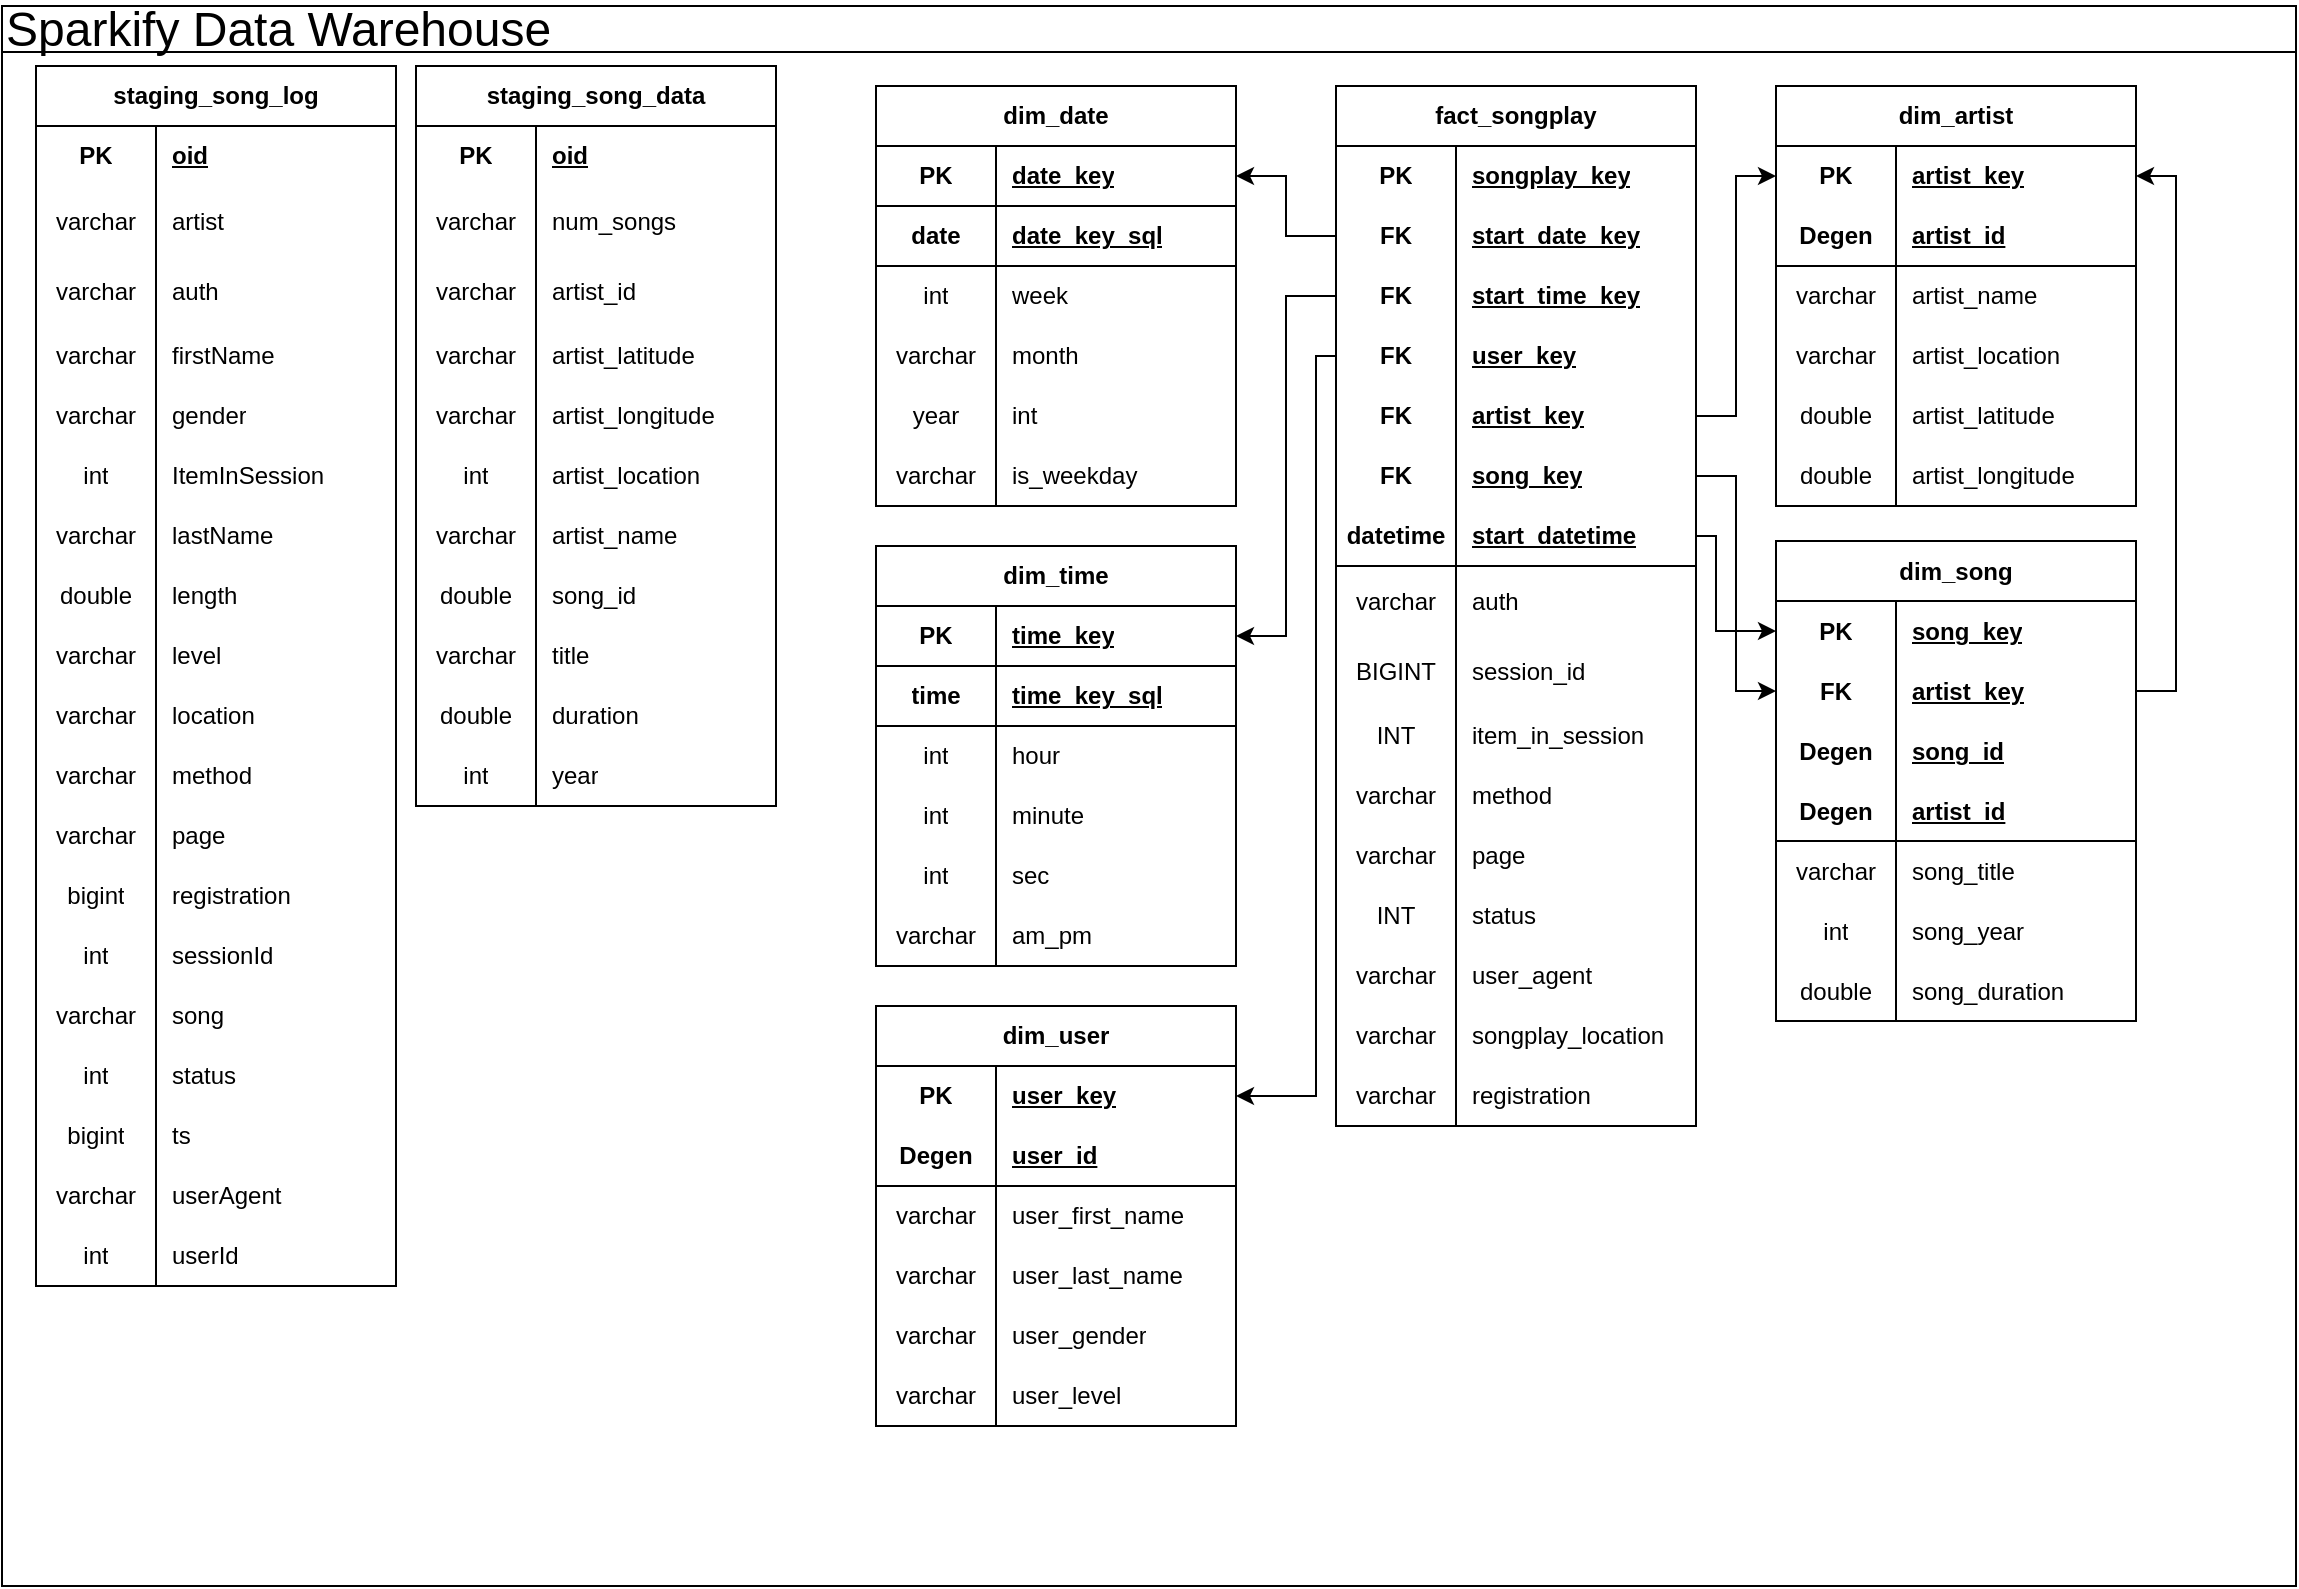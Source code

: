 <mxfile version="25.0.1">
  <diagram id="C5RBs43oDa-KdzZeNtuy" name="Page-1">
    <mxGraphModel dx="2213" dy="2007" grid="1" gridSize="10" guides="1" tooltips="1" connect="1" arrows="1" fold="1" page="1" pageScale="1" pageWidth="827" pageHeight="1169" math="0" shadow="0">
      <root>
        <mxCell id="WIyWlLk6GJQsqaUBKTNV-0" />
        <mxCell id="WIyWlLk6GJQsqaUBKTNV-1" parent="WIyWlLk6GJQsqaUBKTNV-0" />
        <mxCell id="ln5P7sTgHJ5mkQixI2AV-234" value="&lt;span style=&quot;font-weight: normal;&quot;&gt;&lt;font style=&quot;font-size: 24px;&quot;&gt;Sparkify Data Warehouse&lt;/font&gt;&lt;/span&gt;" style="swimlane;whiteSpace=wrap;html=1;align=left;" parent="WIyWlLk6GJQsqaUBKTNV-1" vertex="1">
          <mxGeometry x="-827" y="-20" width="1147" height="790" as="geometry" />
        </mxCell>
        <mxCell id="ln5P7sTgHJ5mkQixI2AV-121" value="dim_date" style="shape=table;startSize=30;container=1;collapsible=1;childLayout=tableLayout;fixedRows=1;rowLines=0;fontStyle=1;align=center;resizeLast=1;html=1;whiteSpace=wrap;" parent="ln5P7sTgHJ5mkQixI2AV-234" vertex="1">
          <mxGeometry x="437" y="40" width="180" height="210" as="geometry" />
        </mxCell>
        <mxCell id="ln5P7sTgHJ5mkQixI2AV-125" value="" style="shape=tableRow;horizontal=0;startSize=0;swimlaneHead=0;swimlaneBody=0;fillColor=none;collapsible=0;dropTarget=0;points=[[0,0.5],[1,0.5]];portConstraint=eastwest;top=0;left=0;right=0;bottom=1;html=1;" parent="ln5P7sTgHJ5mkQixI2AV-121" vertex="1">
          <mxGeometry y="30" width="180" height="30" as="geometry" />
        </mxCell>
        <mxCell id="ln5P7sTgHJ5mkQixI2AV-126" value="PK" style="shape=partialRectangle;connectable=0;fillColor=none;top=0;left=0;bottom=0;right=0;fontStyle=1;overflow=hidden;html=1;whiteSpace=wrap;" parent="ln5P7sTgHJ5mkQixI2AV-125" vertex="1">
          <mxGeometry width="60" height="30" as="geometry">
            <mxRectangle width="60" height="30" as="alternateBounds" />
          </mxGeometry>
        </mxCell>
        <mxCell id="ln5P7sTgHJ5mkQixI2AV-127" value="date_key" style="shape=partialRectangle;connectable=0;fillColor=none;top=0;left=0;bottom=0;right=0;align=left;spacingLeft=6;fontStyle=5;overflow=hidden;html=1;whiteSpace=wrap;" parent="ln5P7sTgHJ5mkQixI2AV-125" vertex="1">
          <mxGeometry x="60" width="120" height="30" as="geometry">
            <mxRectangle width="120" height="30" as="alternateBounds" />
          </mxGeometry>
        </mxCell>
        <mxCell id="mxmH9Z6f0_kz2k7mAwMG-81" value="" style="shape=tableRow;horizontal=0;startSize=0;swimlaneHead=0;swimlaneBody=0;fillColor=none;collapsible=0;dropTarget=0;points=[[0,0.5],[1,0.5]];portConstraint=eastwest;top=0;left=0;right=0;bottom=1;html=1;" parent="ln5P7sTgHJ5mkQixI2AV-121" vertex="1">
          <mxGeometry y="60" width="180" height="30" as="geometry" />
        </mxCell>
        <mxCell id="mxmH9Z6f0_kz2k7mAwMG-82" value="date" style="shape=partialRectangle;connectable=0;fillColor=none;top=0;left=0;bottom=0;right=0;fontStyle=1;overflow=hidden;html=1;whiteSpace=wrap;" parent="mxmH9Z6f0_kz2k7mAwMG-81" vertex="1">
          <mxGeometry width="60" height="30" as="geometry">
            <mxRectangle width="60" height="30" as="alternateBounds" />
          </mxGeometry>
        </mxCell>
        <mxCell id="mxmH9Z6f0_kz2k7mAwMG-83" value="date_key_sql" style="shape=partialRectangle;connectable=0;fillColor=none;top=0;left=0;bottom=0;right=0;align=left;spacingLeft=6;fontStyle=5;overflow=hidden;html=1;whiteSpace=wrap;" parent="mxmH9Z6f0_kz2k7mAwMG-81" vertex="1">
          <mxGeometry x="60" width="120" height="30" as="geometry">
            <mxRectangle width="120" height="30" as="alternateBounds" />
          </mxGeometry>
        </mxCell>
        <mxCell id="ln5P7sTgHJ5mkQixI2AV-128" value="" style="shape=tableRow;horizontal=0;startSize=0;swimlaneHead=0;swimlaneBody=0;fillColor=none;collapsible=0;dropTarget=0;points=[[0,0.5],[1,0.5]];portConstraint=eastwest;top=0;left=0;right=0;bottom=0;html=1;" parent="ln5P7sTgHJ5mkQixI2AV-121" vertex="1">
          <mxGeometry y="90" width="180" height="30" as="geometry" />
        </mxCell>
        <mxCell id="ln5P7sTgHJ5mkQixI2AV-129" value="int" style="shape=partialRectangle;connectable=0;fillColor=none;top=0;left=0;bottom=0;right=0;editable=1;overflow=hidden;html=1;whiteSpace=wrap;" parent="ln5P7sTgHJ5mkQixI2AV-128" vertex="1">
          <mxGeometry width="60" height="30" as="geometry">
            <mxRectangle width="60" height="30" as="alternateBounds" />
          </mxGeometry>
        </mxCell>
        <mxCell id="ln5P7sTgHJ5mkQixI2AV-130" value="week" style="shape=partialRectangle;connectable=0;fillColor=none;top=0;left=0;bottom=0;right=0;align=left;spacingLeft=6;overflow=hidden;html=1;whiteSpace=wrap;" parent="ln5P7sTgHJ5mkQixI2AV-128" vertex="1">
          <mxGeometry x="60" width="120" height="30" as="geometry">
            <mxRectangle width="120" height="30" as="alternateBounds" />
          </mxGeometry>
        </mxCell>
        <mxCell id="ln5P7sTgHJ5mkQixI2AV-131" value="" style="shape=tableRow;horizontal=0;startSize=0;swimlaneHead=0;swimlaneBody=0;fillColor=none;collapsible=0;dropTarget=0;points=[[0,0.5],[1,0.5]];portConstraint=eastwest;top=0;left=0;right=0;bottom=0;html=1;" parent="ln5P7sTgHJ5mkQixI2AV-121" vertex="1">
          <mxGeometry y="120" width="180" height="30" as="geometry" />
        </mxCell>
        <mxCell id="ln5P7sTgHJ5mkQixI2AV-132" value="varchar" style="shape=partialRectangle;connectable=0;fillColor=none;top=0;left=0;bottom=0;right=0;editable=1;overflow=hidden;html=1;whiteSpace=wrap;" parent="ln5P7sTgHJ5mkQixI2AV-131" vertex="1">
          <mxGeometry width="60" height="30" as="geometry">
            <mxRectangle width="60" height="30" as="alternateBounds" />
          </mxGeometry>
        </mxCell>
        <mxCell id="ln5P7sTgHJ5mkQixI2AV-133" value="month" style="shape=partialRectangle;connectable=0;fillColor=none;top=0;left=0;bottom=0;right=0;align=left;spacingLeft=6;overflow=hidden;html=1;whiteSpace=wrap;" parent="ln5P7sTgHJ5mkQixI2AV-131" vertex="1">
          <mxGeometry x="60" width="120" height="30" as="geometry">
            <mxRectangle width="120" height="30" as="alternateBounds" />
          </mxGeometry>
        </mxCell>
        <mxCell id="ln5P7sTgHJ5mkQixI2AV-134" value="" style="shape=tableRow;horizontal=0;startSize=0;swimlaneHead=0;swimlaneBody=0;fillColor=none;collapsible=0;dropTarget=0;points=[[0,0.5],[1,0.5]];portConstraint=eastwest;top=0;left=0;right=0;bottom=0;html=1;" parent="ln5P7sTgHJ5mkQixI2AV-121" vertex="1">
          <mxGeometry y="150" width="180" height="30" as="geometry" />
        </mxCell>
        <mxCell id="ln5P7sTgHJ5mkQixI2AV-135" value="year" style="shape=partialRectangle;connectable=0;fillColor=none;top=0;left=0;bottom=0;right=0;editable=1;overflow=hidden;html=1;whiteSpace=wrap;" parent="ln5P7sTgHJ5mkQixI2AV-134" vertex="1">
          <mxGeometry width="60" height="30" as="geometry">
            <mxRectangle width="60" height="30" as="alternateBounds" />
          </mxGeometry>
        </mxCell>
        <mxCell id="ln5P7sTgHJ5mkQixI2AV-136" value="int" style="shape=partialRectangle;connectable=0;fillColor=none;top=0;left=0;bottom=0;right=0;align=left;spacingLeft=6;overflow=hidden;html=1;whiteSpace=wrap;" parent="ln5P7sTgHJ5mkQixI2AV-134" vertex="1">
          <mxGeometry x="60" width="120" height="30" as="geometry">
            <mxRectangle width="120" height="30" as="alternateBounds" />
          </mxGeometry>
        </mxCell>
        <mxCell id="ln5P7sTgHJ5mkQixI2AV-137" value="" style="shape=tableRow;horizontal=0;startSize=0;swimlaneHead=0;swimlaneBody=0;fillColor=none;collapsible=0;dropTarget=0;points=[[0,0.5],[1,0.5]];portConstraint=eastwest;top=0;left=0;right=0;bottom=0;html=1;" parent="ln5P7sTgHJ5mkQixI2AV-121" vertex="1">
          <mxGeometry y="180" width="180" height="30" as="geometry" />
        </mxCell>
        <mxCell id="ln5P7sTgHJ5mkQixI2AV-138" value="varchar" style="shape=partialRectangle;connectable=0;fillColor=none;top=0;left=0;bottom=0;right=0;editable=1;overflow=hidden;html=1;whiteSpace=wrap;" parent="ln5P7sTgHJ5mkQixI2AV-137" vertex="1">
          <mxGeometry width="60" height="30" as="geometry">
            <mxRectangle width="60" height="30" as="alternateBounds" />
          </mxGeometry>
        </mxCell>
        <mxCell id="ln5P7sTgHJ5mkQixI2AV-139" value="is_weekday" style="shape=partialRectangle;connectable=0;fillColor=none;top=0;left=0;bottom=0;right=0;align=left;spacingLeft=6;overflow=hidden;html=1;whiteSpace=wrap;" parent="ln5P7sTgHJ5mkQixI2AV-137" vertex="1">
          <mxGeometry x="60" width="120" height="30" as="geometry">
            <mxRectangle width="120" height="30" as="alternateBounds" />
          </mxGeometry>
        </mxCell>
        <mxCell id="KeU8uZ0LhJXx3KFGbJmW-79" value="staging_song_data" style="shape=table;startSize=30;container=1;collapsible=1;childLayout=tableLayout;fixedRows=1;rowLines=0;fontStyle=1;align=center;resizeLast=1;html=1;whiteSpace=wrap;" vertex="1" parent="ln5P7sTgHJ5mkQixI2AV-234">
          <mxGeometry x="207" y="30" width="180" height="370" as="geometry" />
        </mxCell>
        <mxCell id="KeU8uZ0LhJXx3KFGbJmW-80" value="" style="shape=tableRow;horizontal=0;startSize=0;swimlaneHead=0;swimlaneBody=0;fillColor=none;collapsible=0;dropTarget=0;points=[[0,0.5],[1,0.5]];portConstraint=eastwest;top=0;left=0;right=0;bottom=0;html=1;" vertex="1" parent="KeU8uZ0LhJXx3KFGbJmW-79">
          <mxGeometry y="30" width="180" height="30" as="geometry" />
        </mxCell>
        <mxCell id="KeU8uZ0LhJXx3KFGbJmW-81" value="PK" style="shape=partialRectangle;connectable=0;fillColor=none;top=0;left=0;bottom=0;right=0;fontStyle=1;overflow=hidden;html=1;whiteSpace=wrap;" vertex="1" parent="KeU8uZ0LhJXx3KFGbJmW-80">
          <mxGeometry width="60" height="30" as="geometry">
            <mxRectangle width="60" height="30" as="alternateBounds" />
          </mxGeometry>
        </mxCell>
        <mxCell id="KeU8uZ0LhJXx3KFGbJmW-82" value="oid" style="shape=partialRectangle;connectable=0;fillColor=none;top=0;left=0;bottom=0;right=0;align=left;spacingLeft=6;fontStyle=5;overflow=hidden;html=1;whiteSpace=wrap;" vertex="1" parent="KeU8uZ0LhJXx3KFGbJmW-80">
          <mxGeometry x="60" width="120" height="30" as="geometry">
            <mxRectangle width="120" height="30" as="alternateBounds" />
          </mxGeometry>
        </mxCell>
        <mxCell id="KeU8uZ0LhJXx3KFGbJmW-83" value="" style="shape=tableRow;horizontal=0;startSize=0;swimlaneHead=0;swimlaneBody=0;fillColor=none;collapsible=0;dropTarget=0;points=[[0,0.5],[1,0.5]];portConstraint=eastwest;top=0;left=0;right=0;bottom=0;html=1;" vertex="1" parent="KeU8uZ0LhJXx3KFGbJmW-79">
          <mxGeometry y="60" width="180" height="35" as="geometry" />
        </mxCell>
        <mxCell id="KeU8uZ0LhJXx3KFGbJmW-84" value="varchar" style="shape=partialRectangle;connectable=0;fillColor=none;top=0;left=0;bottom=0;right=0;editable=1;overflow=hidden;html=1;whiteSpace=wrap;" vertex="1" parent="KeU8uZ0LhJXx3KFGbJmW-83">
          <mxGeometry width="60" height="35" as="geometry">
            <mxRectangle width="60" height="35" as="alternateBounds" />
          </mxGeometry>
        </mxCell>
        <mxCell id="KeU8uZ0LhJXx3KFGbJmW-85" value="num_songs" style="shape=partialRectangle;connectable=0;fillColor=none;top=0;left=0;bottom=0;right=0;align=left;spacingLeft=6;overflow=hidden;html=1;whiteSpace=wrap;" vertex="1" parent="KeU8uZ0LhJXx3KFGbJmW-83">
          <mxGeometry x="60" width="120" height="35" as="geometry">
            <mxRectangle width="120" height="35" as="alternateBounds" />
          </mxGeometry>
        </mxCell>
        <mxCell id="KeU8uZ0LhJXx3KFGbJmW-86" value="" style="shape=tableRow;horizontal=0;startSize=0;swimlaneHead=0;swimlaneBody=0;fillColor=none;collapsible=0;dropTarget=0;points=[[0,0.5],[1,0.5]];portConstraint=eastwest;top=0;left=0;right=0;bottom=0;html=1;" vertex="1" parent="KeU8uZ0LhJXx3KFGbJmW-79">
          <mxGeometry y="95" width="180" height="35" as="geometry" />
        </mxCell>
        <mxCell id="KeU8uZ0LhJXx3KFGbJmW-87" value="varchar" style="shape=partialRectangle;connectable=0;fillColor=none;top=0;left=0;bottom=0;right=0;editable=1;overflow=hidden;html=1;whiteSpace=wrap;" vertex="1" parent="KeU8uZ0LhJXx3KFGbJmW-86">
          <mxGeometry width="60" height="35" as="geometry">
            <mxRectangle width="60" height="35" as="alternateBounds" />
          </mxGeometry>
        </mxCell>
        <mxCell id="KeU8uZ0LhJXx3KFGbJmW-88" value="artist_id" style="shape=partialRectangle;connectable=0;fillColor=none;top=0;left=0;bottom=0;right=0;align=left;spacingLeft=6;overflow=hidden;html=1;whiteSpace=wrap;" vertex="1" parent="KeU8uZ0LhJXx3KFGbJmW-86">
          <mxGeometry x="60" width="120" height="35" as="geometry">
            <mxRectangle width="120" height="35" as="alternateBounds" />
          </mxGeometry>
        </mxCell>
        <mxCell id="KeU8uZ0LhJXx3KFGbJmW-89" value="" style="shape=tableRow;horizontal=0;startSize=0;swimlaneHead=0;swimlaneBody=0;fillColor=none;collapsible=0;dropTarget=0;points=[[0,0.5],[1,0.5]];portConstraint=eastwest;top=0;left=0;right=0;bottom=0;html=1;" vertex="1" parent="KeU8uZ0LhJXx3KFGbJmW-79">
          <mxGeometry y="130" width="180" height="30" as="geometry" />
        </mxCell>
        <mxCell id="KeU8uZ0LhJXx3KFGbJmW-90" value="varchar" style="shape=partialRectangle;connectable=0;fillColor=none;top=0;left=0;bottom=0;right=0;editable=1;overflow=hidden;html=1;whiteSpace=wrap;" vertex="1" parent="KeU8uZ0LhJXx3KFGbJmW-89">
          <mxGeometry width="60" height="30" as="geometry">
            <mxRectangle width="60" height="30" as="alternateBounds" />
          </mxGeometry>
        </mxCell>
        <mxCell id="KeU8uZ0LhJXx3KFGbJmW-91" value="artist_latitude" style="shape=partialRectangle;connectable=0;fillColor=none;top=0;left=0;bottom=0;right=0;align=left;spacingLeft=6;overflow=hidden;html=1;whiteSpace=wrap;" vertex="1" parent="KeU8uZ0LhJXx3KFGbJmW-89">
          <mxGeometry x="60" width="120" height="30" as="geometry">
            <mxRectangle width="120" height="30" as="alternateBounds" />
          </mxGeometry>
        </mxCell>
        <mxCell id="KeU8uZ0LhJXx3KFGbJmW-92" value="" style="shape=tableRow;horizontal=0;startSize=0;swimlaneHead=0;swimlaneBody=0;fillColor=none;collapsible=0;dropTarget=0;points=[[0,0.5],[1,0.5]];portConstraint=eastwest;top=0;left=0;right=0;bottom=0;html=1;" vertex="1" parent="KeU8uZ0LhJXx3KFGbJmW-79">
          <mxGeometry y="160" width="180" height="30" as="geometry" />
        </mxCell>
        <mxCell id="KeU8uZ0LhJXx3KFGbJmW-93" value="varchar" style="shape=partialRectangle;connectable=0;fillColor=none;top=0;left=0;bottom=0;right=0;editable=1;overflow=hidden;html=1;whiteSpace=wrap;" vertex="1" parent="KeU8uZ0LhJXx3KFGbJmW-92">
          <mxGeometry width="60" height="30" as="geometry">
            <mxRectangle width="60" height="30" as="alternateBounds" />
          </mxGeometry>
        </mxCell>
        <mxCell id="KeU8uZ0LhJXx3KFGbJmW-94" value="artist_longitude" style="shape=partialRectangle;connectable=0;fillColor=none;top=0;left=0;bottom=0;right=0;align=left;spacingLeft=6;overflow=hidden;html=1;whiteSpace=wrap;" vertex="1" parent="KeU8uZ0LhJXx3KFGbJmW-92">
          <mxGeometry x="60" width="120" height="30" as="geometry">
            <mxRectangle width="120" height="30" as="alternateBounds" />
          </mxGeometry>
        </mxCell>
        <mxCell id="KeU8uZ0LhJXx3KFGbJmW-95" value="" style="shape=tableRow;horizontal=0;startSize=0;swimlaneHead=0;swimlaneBody=0;fillColor=none;collapsible=0;dropTarget=0;points=[[0,0.5],[1,0.5]];portConstraint=eastwest;top=0;left=0;right=0;bottom=0;html=1;" vertex="1" parent="KeU8uZ0LhJXx3KFGbJmW-79">
          <mxGeometry y="190" width="180" height="30" as="geometry" />
        </mxCell>
        <mxCell id="KeU8uZ0LhJXx3KFGbJmW-96" value="int" style="shape=partialRectangle;connectable=0;fillColor=none;top=0;left=0;bottom=0;right=0;editable=1;overflow=hidden;html=1;whiteSpace=wrap;" vertex="1" parent="KeU8uZ0LhJXx3KFGbJmW-95">
          <mxGeometry width="60" height="30" as="geometry">
            <mxRectangle width="60" height="30" as="alternateBounds" />
          </mxGeometry>
        </mxCell>
        <mxCell id="KeU8uZ0LhJXx3KFGbJmW-97" value="artist_location" style="shape=partialRectangle;connectable=0;fillColor=none;top=0;left=0;bottom=0;right=0;align=left;spacingLeft=6;overflow=hidden;html=1;whiteSpace=wrap;" vertex="1" parent="KeU8uZ0LhJXx3KFGbJmW-95">
          <mxGeometry x="60" width="120" height="30" as="geometry">
            <mxRectangle width="120" height="30" as="alternateBounds" />
          </mxGeometry>
        </mxCell>
        <mxCell id="KeU8uZ0LhJXx3KFGbJmW-98" value="" style="shape=tableRow;horizontal=0;startSize=0;swimlaneHead=0;swimlaneBody=0;fillColor=none;collapsible=0;dropTarget=0;points=[[0,0.5],[1,0.5]];portConstraint=eastwest;top=0;left=0;right=0;bottom=0;html=1;" vertex="1" parent="KeU8uZ0LhJXx3KFGbJmW-79">
          <mxGeometry y="220" width="180" height="30" as="geometry" />
        </mxCell>
        <mxCell id="KeU8uZ0LhJXx3KFGbJmW-99" value="varchar" style="shape=partialRectangle;connectable=0;fillColor=none;top=0;left=0;bottom=0;right=0;editable=1;overflow=hidden;html=1;whiteSpace=wrap;" vertex="1" parent="KeU8uZ0LhJXx3KFGbJmW-98">
          <mxGeometry width="60" height="30" as="geometry">
            <mxRectangle width="60" height="30" as="alternateBounds" />
          </mxGeometry>
        </mxCell>
        <mxCell id="KeU8uZ0LhJXx3KFGbJmW-100" value="artist_name" style="shape=partialRectangle;connectable=0;fillColor=none;top=0;left=0;bottom=0;right=0;align=left;spacingLeft=6;overflow=hidden;html=1;whiteSpace=wrap;" vertex="1" parent="KeU8uZ0LhJXx3KFGbJmW-98">
          <mxGeometry x="60" width="120" height="30" as="geometry">
            <mxRectangle width="120" height="30" as="alternateBounds" />
          </mxGeometry>
        </mxCell>
        <mxCell id="KeU8uZ0LhJXx3KFGbJmW-101" value="" style="shape=tableRow;horizontal=0;startSize=0;swimlaneHead=0;swimlaneBody=0;fillColor=none;collapsible=0;dropTarget=0;points=[[0,0.5],[1,0.5]];portConstraint=eastwest;top=0;left=0;right=0;bottom=0;html=1;" vertex="1" parent="KeU8uZ0LhJXx3KFGbJmW-79">
          <mxGeometry y="250" width="180" height="30" as="geometry" />
        </mxCell>
        <mxCell id="KeU8uZ0LhJXx3KFGbJmW-102" value="double" style="shape=partialRectangle;connectable=0;fillColor=none;top=0;left=0;bottom=0;right=0;editable=1;overflow=hidden;html=1;whiteSpace=wrap;" vertex="1" parent="KeU8uZ0LhJXx3KFGbJmW-101">
          <mxGeometry width="60" height="30" as="geometry">
            <mxRectangle width="60" height="30" as="alternateBounds" />
          </mxGeometry>
        </mxCell>
        <mxCell id="KeU8uZ0LhJXx3KFGbJmW-103" value="song_id" style="shape=partialRectangle;connectable=0;fillColor=none;top=0;left=0;bottom=0;right=0;align=left;spacingLeft=6;overflow=hidden;html=1;whiteSpace=wrap;" vertex="1" parent="KeU8uZ0LhJXx3KFGbJmW-101">
          <mxGeometry x="60" width="120" height="30" as="geometry">
            <mxRectangle width="120" height="30" as="alternateBounds" />
          </mxGeometry>
        </mxCell>
        <mxCell id="KeU8uZ0LhJXx3KFGbJmW-104" value="" style="shape=tableRow;horizontal=0;startSize=0;swimlaneHead=0;swimlaneBody=0;fillColor=none;collapsible=0;dropTarget=0;points=[[0,0.5],[1,0.5]];portConstraint=eastwest;top=0;left=0;right=0;bottom=0;html=1;" vertex="1" parent="KeU8uZ0LhJXx3KFGbJmW-79">
          <mxGeometry y="280" width="180" height="30" as="geometry" />
        </mxCell>
        <mxCell id="KeU8uZ0LhJXx3KFGbJmW-105" value="varchar" style="shape=partialRectangle;connectable=0;fillColor=none;top=0;left=0;bottom=0;right=0;editable=1;overflow=hidden;html=1;whiteSpace=wrap;" vertex="1" parent="KeU8uZ0LhJXx3KFGbJmW-104">
          <mxGeometry width="60" height="30" as="geometry">
            <mxRectangle width="60" height="30" as="alternateBounds" />
          </mxGeometry>
        </mxCell>
        <mxCell id="KeU8uZ0LhJXx3KFGbJmW-106" value="title" style="shape=partialRectangle;connectable=0;fillColor=none;top=0;left=0;bottom=0;right=0;align=left;spacingLeft=6;overflow=hidden;html=1;whiteSpace=wrap;" vertex="1" parent="KeU8uZ0LhJXx3KFGbJmW-104">
          <mxGeometry x="60" width="120" height="30" as="geometry">
            <mxRectangle width="120" height="30" as="alternateBounds" />
          </mxGeometry>
        </mxCell>
        <mxCell id="KeU8uZ0LhJXx3KFGbJmW-107" value="" style="shape=tableRow;horizontal=0;startSize=0;swimlaneHead=0;swimlaneBody=0;fillColor=none;collapsible=0;dropTarget=0;points=[[0,0.5],[1,0.5]];portConstraint=eastwest;top=0;left=0;right=0;bottom=0;html=1;" vertex="1" parent="KeU8uZ0LhJXx3KFGbJmW-79">
          <mxGeometry y="310" width="180" height="30" as="geometry" />
        </mxCell>
        <mxCell id="KeU8uZ0LhJXx3KFGbJmW-108" value="double" style="shape=partialRectangle;connectable=0;fillColor=none;top=0;left=0;bottom=0;right=0;editable=1;overflow=hidden;html=1;whiteSpace=wrap;" vertex="1" parent="KeU8uZ0LhJXx3KFGbJmW-107">
          <mxGeometry width="60" height="30" as="geometry">
            <mxRectangle width="60" height="30" as="alternateBounds" />
          </mxGeometry>
        </mxCell>
        <mxCell id="KeU8uZ0LhJXx3KFGbJmW-109" value="duration" style="shape=partialRectangle;connectable=0;fillColor=none;top=0;left=0;bottom=0;right=0;align=left;spacingLeft=6;overflow=hidden;html=1;whiteSpace=wrap;" vertex="1" parent="KeU8uZ0LhJXx3KFGbJmW-107">
          <mxGeometry x="60" width="120" height="30" as="geometry">
            <mxRectangle width="120" height="30" as="alternateBounds" />
          </mxGeometry>
        </mxCell>
        <mxCell id="KeU8uZ0LhJXx3KFGbJmW-110" value="" style="shape=tableRow;horizontal=0;startSize=0;swimlaneHead=0;swimlaneBody=0;fillColor=none;collapsible=0;dropTarget=0;points=[[0,0.5],[1,0.5]];portConstraint=eastwest;top=0;left=0;right=0;bottom=0;html=1;" vertex="1" parent="KeU8uZ0LhJXx3KFGbJmW-79">
          <mxGeometry y="340" width="180" height="30" as="geometry" />
        </mxCell>
        <mxCell id="KeU8uZ0LhJXx3KFGbJmW-111" value="int" style="shape=partialRectangle;connectable=0;fillColor=none;top=0;left=0;bottom=0;right=0;editable=1;overflow=hidden;html=1;whiteSpace=wrap;" vertex="1" parent="KeU8uZ0LhJXx3KFGbJmW-110">
          <mxGeometry width="60" height="30" as="geometry">
            <mxRectangle width="60" height="30" as="alternateBounds" />
          </mxGeometry>
        </mxCell>
        <mxCell id="KeU8uZ0LhJXx3KFGbJmW-112" value="year" style="shape=partialRectangle;connectable=0;fillColor=none;top=0;left=0;bottom=0;right=0;align=left;spacingLeft=6;overflow=hidden;html=1;whiteSpace=wrap;" vertex="1" parent="KeU8uZ0LhJXx3KFGbJmW-110">
          <mxGeometry x="60" width="120" height="30" as="geometry">
            <mxRectangle width="120" height="30" as="alternateBounds" />
          </mxGeometry>
        </mxCell>
        <mxCell id="ln5P7sTgHJ5mkQixI2AV-140" value="dim_time" style="shape=table;startSize=30;container=1;collapsible=1;childLayout=tableLayout;fixedRows=1;rowLines=0;fontStyle=1;align=center;resizeLast=1;html=1;whiteSpace=wrap;" parent="ln5P7sTgHJ5mkQixI2AV-234" vertex="1">
          <mxGeometry x="437" y="270" width="180" height="210" as="geometry" />
        </mxCell>
        <mxCell id="ln5P7sTgHJ5mkQixI2AV-141" value="" style="shape=tableRow;horizontal=0;startSize=0;swimlaneHead=0;swimlaneBody=0;fillColor=none;collapsible=0;dropTarget=0;points=[[0,0.5],[1,0.5]];portConstraint=eastwest;top=0;left=0;right=0;bottom=1;html=1;" parent="ln5P7sTgHJ5mkQixI2AV-140" vertex="1">
          <mxGeometry y="30" width="180" height="30" as="geometry" />
        </mxCell>
        <mxCell id="ln5P7sTgHJ5mkQixI2AV-142" value="PK" style="shape=partialRectangle;connectable=0;fillColor=none;top=0;left=0;bottom=0;right=0;fontStyle=1;overflow=hidden;html=1;whiteSpace=wrap;" parent="ln5P7sTgHJ5mkQixI2AV-141" vertex="1">
          <mxGeometry width="60" height="30" as="geometry">
            <mxRectangle width="60" height="30" as="alternateBounds" />
          </mxGeometry>
        </mxCell>
        <mxCell id="ln5P7sTgHJ5mkQixI2AV-143" value="time_key" style="shape=partialRectangle;connectable=0;fillColor=none;top=0;left=0;bottom=0;right=0;align=left;spacingLeft=6;fontStyle=5;overflow=hidden;html=1;whiteSpace=wrap;" parent="ln5P7sTgHJ5mkQixI2AV-141" vertex="1">
          <mxGeometry x="60" width="120" height="30" as="geometry">
            <mxRectangle width="120" height="30" as="alternateBounds" />
          </mxGeometry>
        </mxCell>
        <mxCell id="mxmH9Z6f0_kz2k7mAwMG-78" value="" style="shape=tableRow;horizontal=0;startSize=0;swimlaneHead=0;swimlaneBody=0;fillColor=none;collapsible=0;dropTarget=0;points=[[0,0.5],[1,0.5]];portConstraint=eastwest;top=0;left=0;right=0;bottom=1;html=1;" parent="ln5P7sTgHJ5mkQixI2AV-140" vertex="1">
          <mxGeometry y="60" width="180" height="30" as="geometry" />
        </mxCell>
        <mxCell id="mxmH9Z6f0_kz2k7mAwMG-79" value="time" style="shape=partialRectangle;connectable=0;fillColor=none;top=0;left=0;bottom=0;right=0;fontStyle=1;overflow=hidden;html=1;whiteSpace=wrap;" parent="mxmH9Z6f0_kz2k7mAwMG-78" vertex="1">
          <mxGeometry width="60" height="30" as="geometry">
            <mxRectangle width="60" height="30" as="alternateBounds" />
          </mxGeometry>
        </mxCell>
        <mxCell id="mxmH9Z6f0_kz2k7mAwMG-80" value="time_key_sql" style="shape=partialRectangle;connectable=0;fillColor=none;top=0;left=0;bottom=0;right=0;align=left;spacingLeft=6;fontStyle=5;overflow=hidden;html=1;whiteSpace=wrap;" parent="mxmH9Z6f0_kz2k7mAwMG-78" vertex="1">
          <mxGeometry x="60" width="120" height="30" as="geometry">
            <mxRectangle width="120" height="30" as="alternateBounds" />
          </mxGeometry>
        </mxCell>
        <mxCell id="ln5P7sTgHJ5mkQixI2AV-144" value="" style="shape=tableRow;horizontal=0;startSize=0;swimlaneHead=0;swimlaneBody=0;fillColor=none;collapsible=0;dropTarget=0;points=[[0,0.5],[1,0.5]];portConstraint=eastwest;top=0;left=0;right=0;bottom=0;html=1;" parent="ln5P7sTgHJ5mkQixI2AV-140" vertex="1">
          <mxGeometry y="90" width="180" height="30" as="geometry" />
        </mxCell>
        <mxCell id="ln5P7sTgHJ5mkQixI2AV-145" value="int" style="shape=partialRectangle;connectable=0;fillColor=none;top=0;left=0;bottom=0;right=0;editable=1;overflow=hidden;html=1;whiteSpace=wrap;" parent="ln5P7sTgHJ5mkQixI2AV-144" vertex="1">
          <mxGeometry width="60" height="30" as="geometry">
            <mxRectangle width="60" height="30" as="alternateBounds" />
          </mxGeometry>
        </mxCell>
        <mxCell id="ln5P7sTgHJ5mkQixI2AV-146" value="hour" style="shape=partialRectangle;connectable=0;fillColor=none;top=0;left=0;bottom=0;right=0;align=left;spacingLeft=6;overflow=hidden;html=1;whiteSpace=wrap;" parent="ln5P7sTgHJ5mkQixI2AV-144" vertex="1">
          <mxGeometry x="60" width="120" height="30" as="geometry">
            <mxRectangle width="120" height="30" as="alternateBounds" />
          </mxGeometry>
        </mxCell>
        <mxCell id="ln5P7sTgHJ5mkQixI2AV-147" value="" style="shape=tableRow;horizontal=0;startSize=0;swimlaneHead=0;swimlaneBody=0;fillColor=none;collapsible=0;dropTarget=0;points=[[0,0.5],[1,0.5]];portConstraint=eastwest;top=0;left=0;right=0;bottom=0;html=1;" parent="ln5P7sTgHJ5mkQixI2AV-140" vertex="1">
          <mxGeometry y="120" width="180" height="30" as="geometry" />
        </mxCell>
        <mxCell id="ln5P7sTgHJ5mkQixI2AV-148" value="int" style="shape=partialRectangle;connectable=0;fillColor=none;top=0;left=0;bottom=0;right=0;editable=1;overflow=hidden;html=1;whiteSpace=wrap;" parent="ln5P7sTgHJ5mkQixI2AV-147" vertex="1">
          <mxGeometry width="60" height="30" as="geometry">
            <mxRectangle width="60" height="30" as="alternateBounds" />
          </mxGeometry>
        </mxCell>
        <mxCell id="ln5P7sTgHJ5mkQixI2AV-149" value="minute" style="shape=partialRectangle;connectable=0;fillColor=none;top=0;left=0;bottom=0;right=0;align=left;spacingLeft=6;overflow=hidden;html=1;whiteSpace=wrap;" parent="ln5P7sTgHJ5mkQixI2AV-147" vertex="1">
          <mxGeometry x="60" width="120" height="30" as="geometry">
            <mxRectangle width="120" height="30" as="alternateBounds" />
          </mxGeometry>
        </mxCell>
        <mxCell id="ln5P7sTgHJ5mkQixI2AV-150" value="" style="shape=tableRow;horizontal=0;startSize=0;swimlaneHead=0;swimlaneBody=0;fillColor=none;collapsible=0;dropTarget=0;points=[[0,0.5],[1,0.5]];portConstraint=eastwest;top=0;left=0;right=0;bottom=0;html=1;" parent="ln5P7sTgHJ5mkQixI2AV-140" vertex="1">
          <mxGeometry y="150" width="180" height="30" as="geometry" />
        </mxCell>
        <mxCell id="ln5P7sTgHJ5mkQixI2AV-151" value="int" style="shape=partialRectangle;connectable=0;fillColor=none;top=0;left=0;bottom=0;right=0;editable=1;overflow=hidden;html=1;whiteSpace=wrap;" parent="ln5P7sTgHJ5mkQixI2AV-150" vertex="1">
          <mxGeometry width="60" height="30" as="geometry">
            <mxRectangle width="60" height="30" as="alternateBounds" />
          </mxGeometry>
        </mxCell>
        <mxCell id="ln5P7sTgHJ5mkQixI2AV-152" value="sec" style="shape=partialRectangle;connectable=0;fillColor=none;top=0;left=0;bottom=0;right=0;align=left;spacingLeft=6;overflow=hidden;html=1;whiteSpace=wrap;" parent="ln5P7sTgHJ5mkQixI2AV-150" vertex="1">
          <mxGeometry x="60" width="120" height="30" as="geometry">
            <mxRectangle width="120" height="30" as="alternateBounds" />
          </mxGeometry>
        </mxCell>
        <mxCell id="ln5P7sTgHJ5mkQixI2AV-156" value="" style="shape=tableRow;horizontal=0;startSize=0;swimlaneHead=0;swimlaneBody=0;fillColor=none;collapsible=0;dropTarget=0;points=[[0,0.5],[1,0.5]];portConstraint=eastwest;top=0;left=0;right=0;bottom=0;html=1;" parent="ln5P7sTgHJ5mkQixI2AV-140" vertex="1">
          <mxGeometry y="180" width="180" height="30" as="geometry" />
        </mxCell>
        <mxCell id="ln5P7sTgHJ5mkQixI2AV-157" value="varchar" style="shape=partialRectangle;connectable=0;fillColor=none;top=0;left=0;bottom=0;right=0;editable=1;overflow=hidden;html=1;whiteSpace=wrap;" parent="ln5P7sTgHJ5mkQixI2AV-156" vertex="1">
          <mxGeometry width="60" height="30" as="geometry">
            <mxRectangle width="60" height="30" as="alternateBounds" />
          </mxGeometry>
        </mxCell>
        <mxCell id="ln5P7sTgHJ5mkQixI2AV-158" value="am_pm" style="shape=partialRectangle;connectable=0;fillColor=none;top=0;left=0;bottom=0;right=0;align=left;spacingLeft=6;overflow=hidden;html=1;whiteSpace=wrap;" parent="ln5P7sTgHJ5mkQixI2AV-156" vertex="1">
          <mxGeometry x="60" width="120" height="30" as="geometry">
            <mxRectangle width="120" height="30" as="alternateBounds" />
          </mxGeometry>
        </mxCell>
        <mxCell id="ln5P7sTgHJ5mkQixI2AV-89" value="dim_user" style="shape=table;startSize=30;container=1;collapsible=1;childLayout=tableLayout;fixedRows=1;rowLines=0;fontStyle=1;align=center;resizeLast=1;html=1;whiteSpace=wrap;" parent="ln5P7sTgHJ5mkQixI2AV-234" vertex="1">
          <mxGeometry x="437" y="500" width="180" height="210" as="geometry" />
        </mxCell>
        <mxCell id="ln5P7sTgHJ5mkQixI2AV-90" value="" style="shape=tableRow;horizontal=0;startSize=0;swimlaneHead=0;swimlaneBody=0;fillColor=none;collapsible=0;dropTarget=0;points=[[0,0.5],[1,0.5]];portConstraint=eastwest;top=0;left=0;right=0;bottom=0;html=1;" parent="ln5P7sTgHJ5mkQixI2AV-89" vertex="1">
          <mxGeometry y="30" width="180" height="30" as="geometry" />
        </mxCell>
        <mxCell id="ln5P7sTgHJ5mkQixI2AV-91" value="PK" style="shape=partialRectangle;connectable=0;fillColor=none;top=0;left=0;bottom=0;right=0;fontStyle=1;overflow=hidden;html=1;whiteSpace=wrap;" parent="ln5P7sTgHJ5mkQixI2AV-90" vertex="1">
          <mxGeometry width="60" height="30" as="geometry">
            <mxRectangle width="60" height="30" as="alternateBounds" />
          </mxGeometry>
        </mxCell>
        <mxCell id="ln5P7sTgHJ5mkQixI2AV-92" value="user_key" style="shape=partialRectangle;connectable=0;fillColor=none;top=0;left=0;bottom=0;right=0;align=left;spacingLeft=6;fontStyle=5;overflow=hidden;html=1;whiteSpace=wrap;" parent="ln5P7sTgHJ5mkQixI2AV-90" vertex="1">
          <mxGeometry x="60" width="120" height="30" as="geometry">
            <mxRectangle width="120" height="30" as="alternateBounds" />
          </mxGeometry>
        </mxCell>
        <mxCell id="ln5P7sTgHJ5mkQixI2AV-96" value="" style="shape=tableRow;horizontal=0;startSize=0;swimlaneHead=0;swimlaneBody=0;fillColor=none;collapsible=0;dropTarget=0;points=[[0,0.5],[1,0.5]];portConstraint=eastwest;top=0;left=0;right=0;bottom=1;html=1;" parent="ln5P7sTgHJ5mkQixI2AV-89" vertex="1">
          <mxGeometry y="60" width="180" height="30" as="geometry" />
        </mxCell>
        <mxCell id="ln5P7sTgHJ5mkQixI2AV-97" value="Degen" style="shape=partialRectangle;connectable=0;fillColor=none;top=0;left=0;bottom=0;right=0;fontStyle=1;overflow=hidden;html=1;whiteSpace=wrap;" parent="ln5P7sTgHJ5mkQixI2AV-96" vertex="1">
          <mxGeometry width="60" height="30" as="geometry">
            <mxRectangle width="60" height="30" as="alternateBounds" />
          </mxGeometry>
        </mxCell>
        <mxCell id="ln5P7sTgHJ5mkQixI2AV-98" value="user_id" style="shape=partialRectangle;connectable=0;fillColor=none;top=0;left=0;bottom=0;right=0;align=left;spacingLeft=6;fontStyle=5;overflow=hidden;html=1;whiteSpace=wrap;" parent="ln5P7sTgHJ5mkQixI2AV-96" vertex="1">
          <mxGeometry x="60" width="120" height="30" as="geometry">
            <mxRectangle width="120" height="30" as="alternateBounds" />
          </mxGeometry>
        </mxCell>
        <mxCell id="ln5P7sTgHJ5mkQixI2AV-99" value="" style="shape=tableRow;horizontal=0;startSize=0;swimlaneHead=0;swimlaneBody=0;fillColor=none;collapsible=0;dropTarget=0;points=[[0,0.5],[1,0.5]];portConstraint=eastwest;top=0;left=0;right=0;bottom=0;html=1;" parent="ln5P7sTgHJ5mkQixI2AV-89" vertex="1">
          <mxGeometry y="90" width="180" height="30" as="geometry" />
        </mxCell>
        <mxCell id="ln5P7sTgHJ5mkQixI2AV-100" value="varchar" style="shape=partialRectangle;connectable=0;fillColor=none;top=0;left=0;bottom=0;right=0;editable=1;overflow=hidden;html=1;whiteSpace=wrap;" parent="ln5P7sTgHJ5mkQixI2AV-99" vertex="1">
          <mxGeometry width="60" height="30" as="geometry">
            <mxRectangle width="60" height="30" as="alternateBounds" />
          </mxGeometry>
        </mxCell>
        <mxCell id="ln5P7sTgHJ5mkQixI2AV-101" value="user_first_name" style="shape=partialRectangle;connectable=0;fillColor=none;top=0;left=0;bottom=0;right=0;align=left;spacingLeft=6;overflow=hidden;html=1;whiteSpace=wrap;" parent="ln5P7sTgHJ5mkQixI2AV-99" vertex="1">
          <mxGeometry x="60" width="120" height="30" as="geometry">
            <mxRectangle width="120" height="30" as="alternateBounds" />
          </mxGeometry>
        </mxCell>
        <mxCell id="ln5P7sTgHJ5mkQixI2AV-102" value="" style="shape=tableRow;horizontal=0;startSize=0;swimlaneHead=0;swimlaneBody=0;fillColor=none;collapsible=0;dropTarget=0;points=[[0,0.5],[1,0.5]];portConstraint=eastwest;top=0;left=0;right=0;bottom=0;html=1;" parent="ln5P7sTgHJ5mkQixI2AV-89" vertex="1">
          <mxGeometry y="120" width="180" height="30" as="geometry" />
        </mxCell>
        <mxCell id="ln5P7sTgHJ5mkQixI2AV-103" value="varchar" style="shape=partialRectangle;connectable=0;fillColor=none;top=0;left=0;bottom=0;right=0;editable=1;overflow=hidden;html=1;whiteSpace=wrap;" parent="ln5P7sTgHJ5mkQixI2AV-102" vertex="1">
          <mxGeometry width="60" height="30" as="geometry">
            <mxRectangle width="60" height="30" as="alternateBounds" />
          </mxGeometry>
        </mxCell>
        <mxCell id="ln5P7sTgHJ5mkQixI2AV-104" value="user_last_name" style="shape=partialRectangle;connectable=0;fillColor=none;top=0;left=0;bottom=0;right=0;align=left;spacingLeft=6;overflow=hidden;html=1;whiteSpace=wrap;" parent="ln5P7sTgHJ5mkQixI2AV-102" vertex="1">
          <mxGeometry x="60" width="120" height="30" as="geometry">
            <mxRectangle width="120" height="30" as="alternateBounds" />
          </mxGeometry>
        </mxCell>
        <mxCell id="ln5P7sTgHJ5mkQixI2AV-105" value="" style="shape=tableRow;horizontal=0;startSize=0;swimlaneHead=0;swimlaneBody=0;fillColor=none;collapsible=0;dropTarget=0;points=[[0,0.5],[1,0.5]];portConstraint=eastwest;top=0;left=0;right=0;bottom=0;html=1;" parent="ln5P7sTgHJ5mkQixI2AV-89" vertex="1">
          <mxGeometry y="150" width="180" height="30" as="geometry" />
        </mxCell>
        <mxCell id="ln5P7sTgHJ5mkQixI2AV-106" value="varchar" style="shape=partialRectangle;connectable=0;fillColor=none;top=0;left=0;bottom=0;right=0;editable=1;overflow=hidden;html=1;whiteSpace=wrap;" parent="ln5P7sTgHJ5mkQixI2AV-105" vertex="1">
          <mxGeometry width="60" height="30" as="geometry">
            <mxRectangle width="60" height="30" as="alternateBounds" />
          </mxGeometry>
        </mxCell>
        <mxCell id="ln5P7sTgHJ5mkQixI2AV-107" value="user_gender" style="shape=partialRectangle;connectable=0;fillColor=none;top=0;left=0;bottom=0;right=0;align=left;spacingLeft=6;overflow=hidden;html=1;whiteSpace=wrap;" parent="ln5P7sTgHJ5mkQixI2AV-105" vertex="1">
          <mxGeometry x="60" width="120" height="30" as="geometry">
            <mxRectangle width="120" height="30" as="alternateBounds" />
          </mxGeometry>
        </mxCell>
        <mxCell id="ln5P7sTgHJ5mkQixI2AV-108" value="" style="shape=tableRow;horizontal=0;startSize=0;swimlaneHead=0;swimlaneBody=0;fillColor=none;collapsible=0;dropTarget=0;points=[[0,0.5],[1,0.5]];portConstraint=eastwest;top=0;left=0;right=0;bottom=0;html=1;" parent="ln5P7sTgHJ5mkQixI2AV-89" vertex="1">
          <mxGeometry y="180" width="180" height="30" as="geometry" />
        </mxCell>
        <mxCell id="ln5P7sTgHJ5mkQixI2AV-109" value="varchar" style="shape=partialRectangle;connectable=0;fillColor=none;top=0;left=0;bottom=0;right=0;editable=1;overflow=hidden;html=1;whiteSpace=wrap;" parent="ln5P7sTgHJ5mkQixI2AV-108" vertex="1">
          <mxGeometry width="60" height="30" as="geometry">
            <mxRectangle width="60" height="30" as="alternateBounds" />
          </mxGeometry>
        </mxCell>
        <mxCell id="ln5P7sTgHJ5mkQixI2AV-110" value="user_level" style="shape=partialRectangle;connectable=0;fillColor=none;top=0;left=0;bottom=0;right=0;align=left;spacingLeft=6;overflow=hidden;html=1;whiteSpace=wrap;" parent="ln5P7sTgHJ5mkQixI2AV-108" vertex="1">
          <mxGeometry x="60" width="120" height="30" as="geometry">
            <mxRectangle width="120" height="30" as="alternateBounds" />
          </mxGeometry>
        </mxCell>
        <mxCell id="ln5P7sTgHJ5mkQixI2AV-159" value="fact_songplay" style="shape=table;startSize=30;container=1;collapsible=1;childLayout=tableLayout;fixedRows=1;rowLines=0;fontStyle=1;align=center;resizeLast=1;html=1;whiteSpace=wrap;" parent="ln5P7sTgHJ5mkQixI2AV-234" vertex="1">
          <mxGeometry x="667" y="40" width="180" height="520" as="geometry" />
        </mxCell>
        <mxCell id="ln5P7sTgHJ5mkQixI2AV-160" value="" style="shape=tableRow;horizontal=0;startSize=0;swimlaneHead=0;swimlaneBody=0;fillColor=none;collapsible=0;dropTarget=0;points=[[0,0.5],[1,0.5]];portConstraint=eastwest;top=0;left=0;right=0;bottom=0;html=1;" parent="ln5P7sTgHJ5mkQixI2AV-159" vertex="1">
          <mxGeometry y="30" width="180" height="30" as="geometry" />
        </mxCell>
        <mxCell id="ln5P7sTgHJ5mkQixI2AV-161" value="PK" style="shape=partialRectangle;connectable=0;fillColor=none;top=0;left=0;bottom=0;right=0;fontStyle=1;overflow=hidden;html=1;whiteSpace=wrap;" parent="ln5P7sTgHJ5mkQixI2AV-160" vertex="1">
          <mxGeometry width="60" height="30" as="geometry">
            <mxRectangle width="60" height="30" as="alternateBounds" />
          </mxGeometry>
        </mxCell>
        <mxCell id="ln5P7sTgHJ5mkQixI2AV-162" value="songplay_key" style="shape=partialRectangle;connectable=0;fillColor=none;top=0;left=0;bottom=0;right=0;align=left;spacingLeft=6;fontStyle=5;overflow=hidden;html=1;whiteSpace=wrap;" parent="ln5P7sTgHJ5mkQixI2AV-160" vertex="1">
          <mxGeometry x="60" width="120" height="30" as="geometry">
            <mxRectangle width="120" height="30" as="alternateBounds" />
          </mxGeometry>
        </mxCell>
        <mxCell id="ln5P7sTgHJ5mkQixI2AV-187" value="" style="shape=tableRow;horizontal=0;startSize=0;swimlaneHead=0;swimlaneBody=0;fillColor=none;collapsible=0;dropTarget=0;points=[[0,0.5],[1,0.5]];portConstraint=eastwest;top=0;left=0;right=0;bottom=0;html=1;" parent="ln5P7sTgHJ5mkQixI2AV-159" vertex="1">
          <mxGeometry y="60" width="180" height="30" as="geometry" />
        </mxCell>
        <mxCell id="ln5P7sTgHJ5mkQixI2AV-188" value="FK" style="shape=partialRectangle;connectable=0;fillColor=none;top=0;left=0;bottom=0;right=0;fontStyle=1;overflow=hidden;html=1;whiteSpace=wrap;" parent="ln5P7sTgHJ5mkQixI2AV-187" vertex="1">
          <mxGeometry width="60" height="30" as="geometry">
            <mxRectangle width="60" height="30" as="alternateBounds" />
          </mxGeometry>
        </mxCell>
        <mxCell id="ln5P7sTgHJ5mkQixI2AV-189" value="start_date_key" style="shape=partialRectangle;connectable=0;fillColor=none;top=0;left=0;bottom=0;right=0;align=left;spacingLeft=6;fontStyle=5;overflow=hidden;html=1;whiteSpace=wrap;" parent="ln5P7sTgHJ5mkQixI2AV-187" vertex="1">
          <mxGeometry x="60" width="120" height="30" as="geometry">
            <mxRectangle width="120" height="30" as="alternateBounds" />
          </mxGeometry>
        </mxCell>
        <mxCell id="ln5P7sTgHJ5mkQixI2AV-184" value="" style="shape=tableRow;horizontal=0;startSize=0;swimlaneHead=0;swimlaneBody=0;fillColor=none;collapsible=0;dropTarget=0;points=[[0,0.5],[1,0.5]];portConstraint=eastwest;top=0;left=0;right=0;bottom=0;html=1;" parent="ln5P7sTgHJ5mkQixI2AV-159" vertex="1">
          <mxGeometry y="90" width="180" height="30" as="geometry" />
        </mxCell>
        <mxCell id="ln5P7sTgHJ5mkQixI2AV-185" value="FK" style="shape=partialRectangle;connectable=0;fillColor=none;top=0;left=0;bottom=0;right=0;fontStyle=1;overflow=hidden;html=1;whiteSpace=wrap;" parent="ln5P7sTgHJ5mkQixI2AV-184" vertex="1">
          <mxGeometry width="60" height="30" as="geometry">
            <mxRectangle width="60" height="30" as="alternateBounds" />
          </mxGeometry>
        </mxCell>
        <mxCell id="ln5P7sTgHJ5mkQixI2AV-186" value="start_time_key" style="shape=partialRectangle;connectable=0;fillColor=none;top=0;left=0;bottom=0;right=0;align=left;spacingLeft=6;fontStyle=5;overflow=hidden;html=1;whiteSpace=wrap;" parent="ln5P7sTgHJ5mkQixI2AV-184" vertex="1">
          <mxGeometry x="60" width="120" height="30" as="geometry">
            <mxRectangle width="120" height="30" as="alternateBounds" />
          </mxGeometry>
        </mxCell>
        <mxCell id="ln5P7sTgHJ5mkQixI2AV-181" value="" style="shape=tableRow;horizontal=0;startSize=0;swimlaneHead=0;swimlaneBody=0;fillColor=none;collapsible=0;dropTarget=0;points=[[0,0.5],[1,0.5]];portConstraint=eastwest;top=0;left=0;right=0;bottom=0;html=1;" parent="ln5P7sTgHJ5mkQixI2AV-159" vertex="1">
          <mxGeometry y="120" width="180" height="30" as="geometry" />
        </mxCell>
        <mxCell id="ln5P7sTgHJ5mkQixI2AV-182" value="FK" style="shape=partialRectangle;connectable=0;fillColor=none;top=0;left=0;bottom=0;right=0;fontStyle=1;overflow=hidden;html=1;whiteSpace=wrap;" parent="ln5P7sTgHJ5mkQixI2AV-181" vertex="1">
          <mxGeometry width="60" height="30" as="geometry">
            <mxRectangle width="60" height="30" as="alternateBounds" />
          </mxGeometry>
        </mxCell>
        <mxCell id="ln5P7sTgHJ5mkQixI2AV-183" value="user_key" style="shape=partialRectangle;connectable=0;fillColor=none;top=0;left=0;bottom=0;right=0;align=left;spacingLeft=6;fontStyle=5;overflow=hidden;html=1;whiteSpace=wrap;" parent="ln5P7sTgHJ5mkQixI2AV-181" vertex="1">
          <mxGeometry x="60" width="120" height="30" as="geometry">
            <mxRectangle width="120" height="30" as="alternateBounds" />
          </mxGeometry>
        </mxCell>
        <mxCell id="ln5P7sTgHJ5mkQixI2AV-196" value="" style="shape=tableRow;horizontal=0;startSize=0;swimlaneHead=0;swimlaneBody=0;fillColor=none;collapsible=0;dropTarget=0;points=[[0,0.5],[1,0.5]];portConstraint=eastwest;top=0;left=0;right=0;bottom=0;html=1;" parent="ln5P7sTgHJ5mkQixI2AV-159" vertex="1">
          <mxGeometry y="150" width="180" height="30" as="geometry" />
        </mxCell>
        <mxCell id="ln5P7sTgHJ5mkQixI2AV-197" value="FK" style="shape=partialRectangle;connectable=0;fillColor=none;top=0;left=0;bottom=0;right=0;fontStyle=1;overflow=hidden;html=1;whiteSpace=wrap;" parent="ln5P7sTgHJ5mkQixI2AV-196" vertex="1">
          <mxGeometry width="60" height="30" as="geometry">
            <mxRectangle width="60" height="30" as="alternateBounds" />
          </mxGeometry>
        </mxCell>
        <mxCell id="ln5P7sTgHJ5mkQixI2AV-198" value="artist_key" style="shape=partialRectangle;connectable=0;fillColor=none;top=0;left=0;bottom=0;right=0;align=left;spacingLeft=6;fontStyle=5;overflow=hidden;html=1;whiteSpace=wrap;" parent="ln5P7sTgHJ5mkQixI2AV-196" vertex="1">
          <mxGeometry x="60" width="120" height="30" as="geometry">
            <mxRectangle width="120" height="30" as="alternateBounds" />
          </mxGeometry>
        </mxCell>
        <mxCell id="ln5P7sTgHJ5mkQixI2AV-193" value="" style="shape=tableRow;horizontal=0;startSize=0;swimlaneHead=0;swimlaneBody=0;fillColor=none;collapsible=0;dropTarget=0;points=[[0,0.5],[1,0.5]];portConstraint=eastwest;top=0;left=0;right=0;bottom=0;html=1;" parent="ln5P7sTgHJ5mkQixI2AV-159" vertex="1">
          <mxGeometry y="180" width="180" height="30" as="geometry" />
        </mxCell>
        <mxCell id="ln5P7sTgHJ5mkQixI2AV-194" value="FK" style="shape=partialRectangle;connectable=0;fillColor=none;top=0;left=0;bottom=0;right=0;fontStyle=1;overflow=hidden;html=1;whiteSpace=wrap;" parent="ln5P7sTgHJ5mkQixI2AV-193" vertex="1">
          <mxGeometry width="60" height="30" as="geometry">
            <mxRectangle width="60" height="30" as="alternateBounds" />
          </mxGeometry>
        </mxCell>
        <mxCell id="ln5P7sTgHJ5mkQixI2AV-195" value="song_key" style="shape=partialRectangle;connectable=0;fillColor=none;top=0;left=0;bottom=0;right=0;align=left;spacingLeft=6;fontStyle=5;overflow=hidden;html=1;whiteSpace=wrap;" parent="ln5P7sTgHJ5mkQixI2AV-193" vertex="1">
          <mxGeometry x="60" width="120" height="30" as="geometry">
            <mxRectangle width="120" height="30" as="alternateBounds" />
          </mxGeometry>
        </mxCell>
        <mxCell id="ln5P7sTgHJ5mkQixI2AV-166" value="" style="shape=tableRow;horizontal=0;startSize=0;swimlaneHead=0;swimlaneBody=0;fillColor=none;collapsible=0;dropTarget=0;points=[[0,0.5],[1,0.5]];portConstraint=eastwest;top=0;left=0;right=0;bottom=1;html=1;" parent="ln5P7sTgHJ5mkQixI2AV-159" vertex="1">
          <mxGeometry y="210" width="180" height="30" as="geometry" />
        </mxCell>
        <mxCell id="ln5P7sTgHJ5mkQixI2AV-167" value="datetime" style="shape=partialRectangle;connectable=0;fillColor=none;top=0;left=0;bottom=0;right=0;fontStyle=1;overflow=hidden;html=1;whiteSpace=wrap;" parent="ln5P7sTgHJ5mkQixI2AV-166" vertex="1">
          <mxGeometry width="60" height="30" as="geometry">
            <mxRectangle width="60" height="30" as="alternateBounds" />
          </mxGeometry>
        </mxCell>
        <mxCell id="ln5P7sTgHJ5mkQixI2AV-168" value="start_datetime" style="shape=partialRectangle;connectable=0;fillColor=none;top=0;left=0;bottom=0;right=0;align=left;spacingLeft=6;fontStyle=5;overflow=hidden;html=1;whiteSpace=wrap;" parent="ln5P7sTgHJ5mkQixI2AV-166" vertex="1">
          <mxGeometry x="60" width="120" height="30" as="geometry">
            <mxRectangle width="120" height="30" as="alternateBounds" />
          </mxGeometry>
        </mxCell>
        <mxCell id="ln5P7sTgHJ5mkQixI2AV-169" value="" style="shape=tableRow;horizontal=0;startSize=0;swimlaneHead=0;swimlaneBody=0;fillColor=none;collapsible=0;dropTarget=0;points=[[0,0.5],[1,0.5]];portConstraint=eastwest;top=0;left=0;right=0;bottom=0;html=1;" parent="ln5P7sTgHJ5mkQixI2AV-159" vertex="1">
          <mxGeometry y="240" width="180" height="35" as="geometry" />
        </mxCell>
        <mxCell id="ln5P7sTgHJ5mkQixI2AV-170" value="varchar" style="shape=partialRectangle;connectable=0;fillColor=none;top=0;left=0;bottom=0;right=0;editable=1;overflow=hidden;html=1;whiteSpace=wrap;" parent="ln5P7sTgHJ5mkQixI2AV-169" vertex="1">
          <mxGeometry width="60" height="35" as="geometry">
            <mxRectangle width="60" height="35" as="alternateBounds" />
          </mxGeometry>
        </mxCell>
        <mxCell id="ln5P7sTgHJ5mkQixI2AV-171" value="auth" style="shape=partialRectangle;connectable=0;fillColor=none;top=0;left=0;bottom=0;right=0;align=left;spacingLeft=6;overflow=hidden;html=1;whiteSpace=wrap;" parent="ln5P7sTgHJ5mkQixI2AV-169" vertex="1">
          <mxGeometry x="60" width="120" height="35" as="geometry">
            <mxRectangle width="120" height="35" as="alternateBounds" />
          </mxGeometry>
        </mxCell>
        <mxCell id="ln5P7sTgHJ5mkQixI2AV-211" value="" style="shape=tableRow;horizontal=0;startSize=0;swimlaneHead=0;swimlaneBody=0;fillColor=none;collapsible=0;dropTarget=0;points=[[0,0.5],[1,0.5]];portConstraint=eastwest;top=0;left=0;right=0;bottom=0;html=1;" parent="ln5P7sTgHJ5mkQixI2AV-159" vertex="1">
          <mxGeometry y="275" width="180" height="35" as="geometry" />
        </mxCell>
        <mxCell id="ln5P7sTgHJ5mkQixI2AV-212" value="BIGINT" style="shape=partialRectangle;connectable=0;fillColor=none;top=0;left=0;bottom=0;right=0;editable=1;overflow=hidden;html=1;whiteSpace=wrap;" parent="ln5P7sTgHJ5mkQixI2AV-211" vertex="1">
          <mxGeometry width="60" height="35" as="geometry">
            <mxRectangle width="60" height="35" as="alternateBounds" />
          </mxGeometry>
        </mxCell>
        <mxCell id="ln5P7sTgHJ5mkQixI2AV-213" value="session_id" style="shape=partialRectangle;connectable=0;fillColor=none;top=0;left=0;bottom=0;right=0;align=left;spacingLeft=6;overflow=hidden;html=1;whiteSpace=wrap;" parent="ln5P7sTgHJ5mkQixI2AV-211" vertex="1">
          <mxGeometry x="60" width="120" height="35" as="geometry">
            <mxRectangle width="120" height="35" as="alternateBounds" />
          </mxGeometry>
        </mxCell>
        <mxCell id="ln5P7sTgHJ5mkQixI2AV-172" value="" style="shape=tableRow;horizontal=0;startSize=0;swimlaneHead=0;swimlaneBody=0;fillColor=none;collapsible=0;dropTarget=0;points=[[0,0.5],[1,0.5]];portConstraint=eastwest;top=0;left=0;right=0;bottom=0;html=1;" parent="ln5P7sTgHJ5mkQixI2AV-159" vertex="1">
          <mxGeometry y="310" width="180" height="30" as="geometry" />
        </mxCell>
        <mxCell id="ln5P7sTgHJ5mkQixI2AV-173" value="INT" style="shape=partialRectangle;connectable=0;fillColor=none;top=0;left=0;bottom=0;right=0;editable=1;overflow=hidden;html=1;whiteSpace=wrap;" parent="ln5P7sTgHJ5mkQixI2AV-172" vertex="1">
          <mxGeometry width="60" height="30" as="geometry">
            <mxRectangle width="60" height="30" as="alternateBounds" />
          </mxGeometry>
        </mxCell>
        <mxCell id="ln5P7sTgHJ5mkQixI2AV-174" value="item_in_session" style="shape=partialRectangle;connectable=0;fillColor=none;top=0;left=0;bottom=0;right=0;align=left;spacingLeft=6;overflow=hidden;html=1;whiteSpace=wrap;" parent="ln5P7sTgHJ5mkQixI2AV-172" vertex="1">
          <mxGeometry x="60" width="120" height="30" as="geometry">
            <mxRectangle width="120" height="30" as="alternateBounds" />
          </mxGeometry>
        </mxCell>
        <mxCell id="ln5P7sTgHJ5mkQixI2AV-199" value="" style="shape=tableRow;horizontal=0;startSize=0;swimlaneHead=0;swimlaneBody=0;fillColor=none;collapsible=0;dropTarget=0;points=[[0,0.5],[1,0.5]];portConstraint=eastwest;top=0;left=0;right=0;bottom=0;html=1;" parent="ln5P7sTgHJ5mkQixI2AV-159" vertex="1">
          <mxGeometry y="340" width="180" height="30" as="geometry" />
        </mxCell>
        <mxCell id="ln5P7sTgHJ5mkQixI2AV-200" value="varchar" style="shape=partialRectangle;connectable=0;fillColor=none;top=0;left=0;bottom=0;right=0;editable=1;overflow=hidden;html=1;whiteSpace=wrap;" parent="ln5P7sTgHJ5mkQixI2AV-199" vertex="1">
          <mxGeometry width="60" height="30" as="geometry">
            <mxRectangle width="60" height="30" as="alternateBounds" />
          </mxGeometry>
        </mxCell>
        <mxCell id="ln5P7sTgHJ5mkQixI2AV-201" value="method" style="shape=partialRectangle;connectable=0;fillColor=none;top=0;left=0;bottom=0;right=0;align=left;spacingLeft=6;overflow=hidden;html=1;whiteSpace=wrap;" parent="ln5P7sTgHJ5mkQixI2AV-199" vertex="1">
          <mxGeometry x="60" width="120" height="30" as="geometry">
            <mxRectangle width="120" height="30" as="alternateBounds" />
          </mxGeometry>
        </mxCell>
        <mxCell id="ln5P7sTgHJ5mkQixI2AV-205" value="" style="shape=tableRow;horizontal=0;startSize=0;swimlaneHead=0;swimlaneBody=0;fillColor=none;collapsible=0;dropTarget=0;points=[[0,0.5],[1,0.5]];portConstraint=eastwest;top=0;left=0;right=0;bottom=0;html=1;" parent="ln5P7sTgHJ5mkQixI2AV-159" vertex="1">
          <mxGeometry y="370" width="180" height="30" as="geometry" />
        </mxCell>
        <mxCell id="ln5P7sTgHJ5mkQixI2AV-206" value="varchar" style="shape=partialRectangle;connectable=0;fillColor=none;top=0;left=0;bottom=0;right=0;editable=1;overflow=hidden;html=1;whiteSpace=wrap;" parent="ln5P7sTgHJ5mkQixI2AV-205" vertex="1">
          <mxGeometry width="60" height="30" as="geometry">
            <mxRectangle width="60" height="30" as="alternateBounds" />
          </mxGeometry>
        </mxCell>
        <mxCell id="ln5P7sTgHJ5mkQixI2AV-207" value="page" style="shape=partialRectangle;connectable=0;fillColor=none;top=0;left=0;bottom=0;right=0;align=left;spacingLeft=6;overflow=hidden;html=1;whiteSpace=wrap;" parent="ln5P7sTgHJ5mkQixI2AV-205" vertex="1">
          <mxGeometry x="60" width="120" height="30" as="geometry">
            <mxRectangle width="120" height="30" as="alternateBounds" />
          </mxGeometry>
        </mxCell>
        <mxCell id="ln5P7sTgHJ5mkQixI2AV-214" value="" style="shape=tableRow;horizontal=0;startSize=0;swimlaneHead=0;swimlaneBody=0;fillColor=none;collapsible=0;dropTarget=0;points=[[0,0.5],[1,0.5]];portConstraint=eastwest;top=0;left=0;right=0;bottom=0;html=1;" parent="ln5P7sTgHJ5mkQixI2AV-159" vertex="1">
          <mxGeometry y="400" width="180" height="30" as="geometry" />
        </mxCell>
        <mxCell id="ln5P7sTgHJ5mkQixI2AV-215" value="INT" style="shape=partialRectangle;connectable=0;fillColor=none;top=0;left=0;bottom=0;right=0;editable=1;overflow=hidden;html=1;whiteSpace=wrap;" parent="ln5P7sTgHJ5mkQixI2AV-214" vertex="1">
          <mxGeometry width="60" height="30" as="geometry">
            <mxRectangle width="60" height="30" as="alternateBounds" />
          </mxGeometry>
        </mxCell>
        <mxCell id="ln5P7sTgHJ5mkQixI2AV-216" value="status" style="shape=partialRectangle;connectable=0;fillColor=none;top=0;left=0;bottom=0;right=0;align=left;spacingLeft=6;overflow=hidden;html=1;whiteSpace=wrap;" parent="ln5P7sTgHJ5mkQixI2AV-214" vertex="1">
          <mxGeometry x="60" width="120" height="30" as="geometry">
            <mxRectangle width="120" height="30" as="alternateBounds" />
          </mxGeometry>
        </mxCell>
        <mxCell id="ln5P7sTgHJ5mkQixI2AV-220" value="" style="shape=tableRow;horizontal=0;startSize=0;swimlaneHead=0;swimlaneBody=0;fillColor=none;collapsible=0;dropTarget=0;points=[[0,0.5],[1,0.5]];portConstraint=eastwest;top=0;left=0;right=0;bottom=0;html=1;" parent="ln5P7sTgHJ5mkQixI2AV-159" vertex="1">
          <mxGeometry y="430" width="180" height="30" as="geometry" />
        </mxCell>
        <mxCell id="ln5P7sTgHJ5mkQixI2AV-221" value="varchar" style="shape=partialRectangle;connectable=0;fillColor=none;top=0;left=0;bottom=0;right=0;editable=1;overflow=hidden;html=1;whiteSpace=wrap;" parent="ln5P7sTgHJ5mkQixI2AV-220" vertex="1">
          <mxGeometry width="60" height="30" as="geometry">
            <mxRectangle width="60" height="30" as="alternateBounds" />
          </mxGeometry>
        </mxCell>
        <mxCell id="ln5P7sTgHJ5mkQixI2AV-222" value="user_agent" style="shape=partialRectangle;connectable=0;fillColor=none;top=0;left=0;bottom=0;right=0;align=left;spacingLeft=6;overflow=hidden;html=1;whiteSpace=wrap;" parent="ln5P7sTgHJ5mkQixI2AV-220" vertex="1">
          <mxGeometry x="60" width="120" height="30" as="geometry">
            <mxRectangle width="120" height="30" as="alternateBounds" />
          </mxGeometry>
        </mxCell>
        <mxCell id="ln5P7sTgHJ5mkQixI2AV-202" value="" style="shape=tableRow;horizontal=0;startSize=0;swimlaneHead=0;swimlaneBody=0;fillColor=none;collapsible=0;dropTarget=0;points=[[0,0.5],[1,0.5]];portConstraint=eastwest;top=0;left=0;right=0;bottom=0;html=1;" parent="ln5P7sTgHJ5mkQixI2AV-159" vertex="1">
          <mxGeometry y="460" width="180" height="30" as="geometry" />
        </mxCell>
        <mxCell id="ln5P7sTgHJ5mkQixI2AV-203" value="varchar" style="shape=partialRectangle;connectable=0;fillColor=none;top=0;left=0;bottom=0;right=0;editable=1;overflow=hidden;html=1;whiteSpace=wrap;" parent="ln5P7sTgHJ5mkQixI2AV-202" vertex="1">
          <mxGeometry width="60" height="30" as="geometry">
            <mxRectangle width="60" height="30" as="alternateBounds" />
          </mxGeometry>
        </mxCell>
        <mxCell id="ln5P7sTgHJ5mkQixI2AV-204" value="songplay_location" style="shape=partialRectangle;connectable=0;fillColor=none;top=0;left=0;bottom=0;right=0;align=left;spacingLeft=6;overflow=hidden;html=1;whiteSpace=wrap;" parent="ln5P7sTgHJ5mkQixI2AV-202" vertex="1">
          <mxGeometry x="60" width="120" height="30" as="geometry">
            <mxRectangle width="120" height="30" as="alternateBounds" />
          </mxGeometry>
        </mxCell>
        <mxCell id="ln5P7sTgHJ5mkQixI2AV-208" value="" style="shape=tableRow;horizontal=0;startSize=0;swimlaneHead=0;swimlaneBody=0;fillColor=none;collapsible=0;dropTarget=0;points=[[0,0.5],[1,0.5]];portConstraint=eastwest;top=0;left=0;right=0;bottom=0;html=1;" parent="ln5P7sTgHJ5mkQixI2AV-159" vertex="1">
          <mxGeometry y="490" width="180" height="30" as="geometry" />
        </mxCell>
        <mxCell id="ln5P7sTgHJ5mkQixI2AV-209" value="varchar" style="shape=partialRectangle;connectable=0;fillColor=none;top=0;left=0;bottom=0;right=0;editable=1;overflow=hidden;html=1;whiteSpace=wrap;" parent="ln5P7sTgHJ5mkQixI2AV-208" vertex="1">
          <mxGeometry width="60" height="30" as="geometry">
            <mxRectangle width="60" height="30" as="alternateBounds" />
          </mxGeometry>
        </mxCell>
        <mxCell id="ln5P7sTgHJ5mkQixI2AV-210" value="registration" style="shape=partialRectangle;connectable=0;fillColor=none;top=0;left=0;bottom=0;right=0;align=left;spacingLeft=6;overflow=hidden;html=1;whiteSpace=wrap;" parent="ln5P7sTgHJ5mkQixI2AV-208" vertex="1">
          <mxGeometry x="60" width="120" height="30" as="geometry">
            <mxRectangle width="120" height="30" as="alternateBounds" />
          </mxGeometry>
        </mxCell>
        <mxCell id="ln5P7sTgHJ5mkQixI2AV-231" style="edgeStyle=orthogonalEdgeStyle;rounded=0;orthogonalLoop=1;jettySize=auto;html=1;exitX=0;exitY=0.5;exitDx=0;exitDy=0;entryX=1;entryY=0.5;entryDx=0;entryDy=0;" parent="ln5P7sTgHJ5mkQixI2AV-234" source="ln5P7sTgHJ5mkQixI2AV-187" target="ln5P7sTgHJ5mkQixI2AV-125" edge="1">
          <mxGeometry relative="1" as="geometry" />
        </mxCell>
        <mxCell id="ln5P7sTgHJ5mkQixI2AV-232" style="edgeStyle=orthogonalEdgeStyle;rounded=0;orthogonalLoop=1;jettySize=auto;html=1;exitX=0;exitY=0.5;exitDx=0;exitDy=0;entryX=1;entryY=0.5;entryDx=0;entryDy=0;" parent="ln5P7sTgHJ5mkQixI2AV-234" source="ln5P7sTgHJ5mkQixI2AV-184" target="ln5P7sTgHJ5mkQixI2AV-141" edge="1">
          <mxGeometry relative="1" as="geometry" />
        </mxCell>
        <mxCell id="KeU8uZ0LhJXx3KFGbJmW-160" value="dim_song" style="shape=table;startSize=30;container=1;collapsible=1;childLayout=tableLayout;fixedRows=1;rowLines=0;fontStyle=1;align=center;resizeLast=1;html=1;whiteSpace=wrap;" vertex="1" parent="ln5P7sTgHJ5mkQixI2AV-234">
          <mxGeometry x="887" y="267.5" width="180" height="240" as="geometry" />
        </mxCell>
        <mxCell id="KeU8uZ0LhJXx3KFGbJmW-161" value="" style="shape=tableRow;horizontal=0;startSize=0;swimlaneHead=0;swimlaneBody=0;fillColor=none;collapsible=0;dropTarget=0;points=[[0,0.5],[1,0.5]];portConstraint=eastwest;top=0;left=0;right=0;bottom=0;html=1;" vertex="1" parent="KeU8uZ0LhJXx3KFGbJmW-160">
          <mxGeometry y="30" width="180" height="30" as="geometry" />
        </mxCell>
        <mxCell id="KeU8uZ0LhJXx3KFGbJmW-162" value="PK" style="shape=partialRectangle;connectable=0;fillColor=none;top=0;left=0;bottom=0;right=0;fontStyle=1;overflow=hidden;html=1;whiteSpace=wrap;" vertex="1" parent="KeU8uZ0LhJXx3KFGbJmW-161">
          <mxGeometry width="60" height="30" as="geometry">
            <mxRectangle width="60" height="30" as="alternateBounds" />
          </mxGeometry>
        </mxCell>
        <mxCell id="KeU8uZ0LhJXx3KFGbJmW-163" value="song_key" style="shape=partialRectangle;connectable=0;fillColor=none;top=0;left=0;bottom=0;right=0;align=left;spacingLeft=6;fontStyle=5;overflow=hidden;html=1;whiteSpace=wrap;" vertex="1" parent="KeU8uZ0LhJXx3KFGbJmW-161">
          <mxGeometry x="60" width="120" height="30" as="geometry">
            <mxRectangle width="120" height="30" as="alternateBounds" />
          </mxGeometry>
        </mxCell>
        <mxCell id="KeU8uZ0LhJXx3KFGbJmW-179" value="" style="shape=tableRow;horizontal=0;startSize=0;swimlaneHead=0;swimlaneBody=0;fillColor=none;collapsible=0;dropTarget=0;points=[[0,0.5],[1,0.5]];portConstraint=eastwest;top=0;left=0;right=0;bottom=0;html=1;" vertex="1" parent="KeU8uZ0LhJXx3KFGbJmW-160">
          <mxGeometry y="60" width="180" height="30" as="geometry" />
        </mxCell>
        <mxCell id="KeU8uZ0LhJXx3KFGbJmW-180" value="FK" style="shape=partialRectangle;connectable=0;fillColor=none;top=0;left=0;bottom=0;right=0;fontStyle=1;overflow=hidden;html=1;whiteSpace=wrap;" vertex="1" parent="KeU8uZ0LhJXx3KFGbJmW-179">
          <mxGeometry width="60" height="30" as="geometry">
            <mxRectangle width="60" height="30" as="alternateBounds" />
          </mxGeometry>
        </mxCell>
        <mxCell id="KeU8uZ0LhJXx3KFGbJmW-181" value="artist_key" style="shape=partialRectangle;connectable=0;fillColor=none;top=0;left=0;bottom=0;right=0;align=left;spacingLeft=6;fontStyle=5;overflow=hidden;html=1;whiteSpace=wrap;" vertex="1" parent="KeU8uZ0LhJXx3KFGbJmW-179">
          <mxGeometry x="60" width="120" height="30" as="geometry">
            <mxRectangle width="120" height="30" as="alternateBounds" />
          </mxGeometry>
        </mxCell>
        <mxCell id="KeU8uZ0LhJXx3KFGbJmW-182" value="" style="shape=tableRow;horizontal=0;startSize=0;swimlaneHead=0;swimlaneBody=0;fillColor=none;collapsible=0;dropTarget=0;points=[[0,0.5],[1,0.5]];portConstraint=eastwest;top=0;left=0;right=0;bottom=0;html=1;" vertex="1" parent="KeU8uZ0LhJXx3KFGbJmW-160">
          <mxGeometry y="90" width="180" height="30" as="geometry" />
        </mxCell>
        <mxCell id="KeU8uZ0LhJXx3KFGbJmW-183" value="Degen" style="shape=partialRectangle;connectable=0;fillColor=none;top=0;left=0;bottom=0;right=0;fontStyle=1;overflow=hidden;html=1;whiteSpace=wrap;" vertex="1" parent="KeU8uZ0LhJXx3KFGbJmW-182">
          <mxGeometry width="60" height="30" as="geometry">
            <mxRectangle width="60" height="30" as="alternateBounds" />
          </mxGeometry>
        </mxCell>
        <mxCell id="KeU8uZ0LhJXx3KFGbJmW-184" value="song_id" style="shape=partialRectangle;connectable=0;fillColor=none;top=0;left=0;bottom=0;right=0;align=left;spacingLeft=6;fontStyle=5;overflow=hidden;html=1;whiteSpace=wrap;" vertex="1" parent="KeU8uZ0LhJXx3KFGbJmW-182">
          <mxGeometry x="60" width="120" height="30" as="geometry">
            <mxRectangle width="120" height="30" as="alternateBounds" />
          </mxGeometry>
        </mxCell>
        <mxCell id="KeU8uZ0LhJXx3KFGbJmW-164" value="" style="shape=tableRow;horizontal=0;startSize=0;swimlaneHead=0;swimlaneBody=0;fillColor=none;collapsible=0;dropTarget=0;points=[[0,0.5],[1,0.5]];portConstraint=eastwest;top=0;left=0;right=0;bottom=1;html=1;" vertex="1" parent="KeU8uZ0LhJXx3KFGbJmW-160">
          <mxGeometry y="120" width="180" height="30" as="geometry" />
        </mxCell>
        <mxCell id="KeU8uZ0LhJXx3KFGbJmW-165" value="Degen" style="shape=partialRectangle;connectable=0;fillColor=none;top=0;left=0;bottom=0;right=0;fontStyle=1;overflow=hidden;html=1;whiteSpace=wrap;" vertex="1" parent="KeU8uZ0LhJXx3KFGbJmW-164">
          <mxGeometry width="60" height="30" as="geometry">
            <mxRectangle width="60" height="30" as="alternateBounds" />
          </mxGeometry>
        </mxCell>
        <mxCell id="KeU8uZ0LhJXx3KFGbJmW-166" value="artist_id" style="shape=partialRectangle;connectable=0;fillColor=none;top=0;left=0;bottom=0;right=0;align=left;spacingLeft=6;fontStyle=5;overflow=hidden;html=1;whiteSpace=wrap;" vertex="1" parent="KeU8uZ0LhJXx3KFGbJmW-164">
          <mxGeometry x="60" width="120" height="30" as="geometry">
            <mxRectangle width="120" height="30" as="alternateBounds" />
          </mxGeometry>
        </mxCell>
        <mxCell id="KeU8uZ0LhJXx3KFGbJmW-167" value="" style="shape=tableRow;horizontal=0;startSize=0;swimlaneHead=0;swimlaneBody=0;fillColor=none;collapsible=0;dropTarget=0;points=[[0,0.5],[1,0.5]];portConstraint=eastwest;top=0;left=0;right=0;bottom=0;html=1;" vertex="1" parent="KeU8uZ0LhJXx3KFGbJmW-160">
          <mxGeometry y="150" width="180" height="30" as="geometry" />
        </mxCell>
        <mxCell id="KeU8uZ0LhJXx3KFGbJmW-168" value="varchar" style="shape=partialRectangle;connectable=0;fillColor=none;top=0;left=0;bottom=0;right=0;editable=1;overflow=hidden;html=1;whiteSpace=wrap;" vertex="1" parent="KeU8uZ0LhJXx3KFGbJmW-167">
          <mxGeometry width="60" height="30" as="geometry">
            <mxRectangle width="60" height="30" as="alternateBounds" />
          </mxGeometry>
        </mxCell>
        <mxCell id="KeU8uZ0LhJXx3KFGbJmW-169" value="song_title" style="shape=partialRectangle;connectable=0;fillColor=none;top=0;left=0;bottom=0;right=0;align=left;spacingLeft=6;overflow=hidden;html=1;whiteSpace=wrap;" vertex="1" parent="KeU8uZ0LhJXx3KFGbJmW-167">
          <mxGeometry x="60" width="120" height="30" as="geometry">
            <mxRectangle width="120" height="30" as="alternateBounds" />
          </mxGeometry>
        </mxCell>
        <mxCell id="KeU8uZ0LhJXx3KFGbJmW-170" value="" style="shape=tableRow;horizontal=0;startSize=0;swimlaneHead=0;swimlaneBody=0;fillColor=none;collapsible=0;dropTarget=0;points=[[0,0.5],[1,0.5]];portConstraint=eastwest;top=0;left=0;right=0;bottom=0;html=1;" vertex="1" parent="KeU8uZ0LhJXx3KFGbJmW-160">
          <mxGeometry y="180" width="180" height="30" as="geometry" />
        </mxCell>
        <mxCell id="KeU8uZ0LhJXx3KFGbJmW-171" value="int" style="shape=partialRectangle;connectable=0;fillColor=none;top=0;left=0;bottom=0;right=0;editable=1;overflow=hidden;html=1;whiteSpace=wrap;" vertex="1" parent="KeU8uZ0LhJXx3KFGbJmW-170">
          <mxGeometry width="60" height="30" as="geometry">
            <mxRectangle width="60" height="30" as="alternateBounds" />
          </mxGeometry>
        </mxCell>
        <mxCell id="KeU8uZ0LhJXx3KFGbJmW-172" value="song_year" style="shape=partialRectangle;connectable=0;fillColor=none;top=0;left=0;bottom=0;right=0;align=left;spacingLeft=6;overflow=hidden;html=1;whiteSpace=wrap;" vertex="1" parent="KeU8uZ0LhJXx3KFGbJmW-170">
          <mxGeometry x="60" width="120" height="30" as="geometry">
            <mxRectangle width="120" height="30" as="alternateBounds" />
          </mxGeometry>
        </mxCell>
        <mxCell id="KeU8uZ0LhJXx3KFGbJmW-173" value="" style="shape=tableRow;horizontal=0;startSize=0;swimlaneHead=0;swimlaneBody=0;fillColor=none;collapsible=0;dropTarget=0;points=[[0,0.5],[1,0.5]];portConstraint=eastwest;top=0;left=0;right=0;bottom=0;html=1;" vertex="1" parent="KeU8uZ0LhJXx3KFGbJmW-160">
          <mxGeometry y="210" width="180" height="30" as="geometry" />
        </mxCell>
        <mxCell id="KeU8uZ0LhJXx3KFGbJmW-174" value="double" style="shape=partialRectangle;connectable=0;fillColor=none;top=0;left=0;bottom=0;right=0;editable=1;overflow=hidden;html=1;whiteSpace=wrap;" vertex="1" parent="KeU8uZ0LhJXx3KFGbJmW-173">
          <mxGeometry width="60" height="30" as="geometry">
            <mxRectangle width="60" height="30" as="alternateBounds" />
          </mxGeometry>
        </mxCell>
        <mxCell id="KeU8uZ0LhJXx3KFGbJmW-175" value="song_duration" style="shape=partialRectangle;connectable=0;fillColor=none;top=0;left=0;bottom=0;right=0;align=left;spacingLeft=6;overflow=hidden;html=1;whiteSpace=wrap;" vertex="1" parent="KeU8uZ0LhJXx3KFGbJmW-173">
          <mxGeometry x="60" width="120" height="30" as="geometry">
            <mxRectangle width="120" height="30" as="alternateBounds" />
          </mxGeometry>
        </mxCell>
        <mxCell id="KeU8uZ0LhJXx3KFGbJmW-185" style="edgeStyle=orthogonalEdgeStyle;rounded=0;orthogonalLoop=1;jettySize=auto;html=1;exitX=0;exitY=0.5;exitDx=0;exitDy=0;entryX=1;entryY=0.5;entryDx=0;entryDy=0;" edge="1" parent="ln5P7sTgHJ5mkQixI2AV-234" source="ln5P7sTgHJ5mkQixI2AV-181" target="ln5P7sTgHJ5mkQixI2AV-90">
          <mxGeometry relative="1" as="geometry">
            <Array as="points">
              <mxPoint x="657" y="175" />
              <mxPoint x="657" y="545" />
            </Array>
          </mxGeometry>
        </mxCell>
        <mxCell id="ln5P7sTgHJ5mkQixI2AV-41" value="dim_artist" style="shape=table;startSize=30;container=1;collapsible=1;childLayout=tableLayout;fixedRows=1;rowLines=0;fontStyle=1;align=center;resizeLast=1;html=1;whiteSpace=wrap;" parent="ln5P7sTgHJ5mkQixI2AV-234" vertex="1">
          <mxGeometry x="887" y="40" width="180" height="210" as="geometry" />
        </mxCell>
        <mxCell id="ln5P7sTgHJ5mkQixI2AV-42" value="" style="shape=tableRow;horizontal=0;startSize=0;swimlaneHead=0;swimlaneBody=0;fillColor=none;collapsible=0;dropTarget=0;points=[[0,0.5],[1,0.5]];portConstraint=eastwest;top=0;left=0;right=0;bottom=0;html=1;" parent="ln5P7sTgHJ5mkQixI2AV-41" vertex="1">
          <mxGeometry y="30" width="180" height="30" as="geometry" />
        </mxCell>
        <mxCell id="ln5P7sTgHJ5mkQixI2AV-43" value="PK" style="shape=partialRectangle;connectable=0;fillColor=none;top=0;left=0;bottom=0;right=0;fontStyle=1;overflow=hidden;html=1;whiteSpace=wrap;" parent="ln5P7sTgHJ5mkQixI2AV-42" vertex="1">
          <mxGeometry width="60" height="30" as="geometry">
            <mxRectangle width="60" height="30" as="alternateBounds" />
          </mxGeometry>
        </mxCell>
        <mxCell id="ln5P7sTgHJ5mkQixI2AV-44" value="artist_key" style="shape=partialRectangle;connectable=0;fillColor=none;top=0;left=0;bottom=0;right=0;align=left;spacingLeft=6;fontStyle=5;overflow=hidden;html=1;whiteSpace=wrap;" parent="ln5P7sTgHJ5mkQixI2AV-42" vertex="1">
          <mxGeometry x="60" width="120" height="30" as="geometry">
            <mxRectangle width="120" height="30" as="alternateBounds" />
          </mxGeometry>
        </mxCell>
        <mxCell id="ln5P7sTgHJ5mkQixI2AV-48" value="" style="shape=tableRow;horizontal=0;startSize=0;swimlaneHead=0;swimlaneBody=0;fillColor=none;collapsible=0;dropTarget=0;points=[[0,0.5],[1,0.5]];portConstraint=eastwest;top=0;left=0;right=0;bottom=1;html=1;" parent="ln5P7sTgHJ5mkQixI2AV-41" vertex="1">
          <mxGeometry y="60" width="180" height="30" as="geometry" />
        </mxCell>
        <mxCell id="ln5P7sTgHJ5mkQixI2AV-49" value="Degen" style="shape=partialRectangle;connectable=0;fillColor=none;top=0;left=0;bottom=0;right=0;fontStyle=1;overflow=hidden;html=1;whiteSpace=wrap;" parent="ln5P7sTgHJ5mkQixI2AV-48" vertex="1">
          <mxGeometry width="60" height="30" as="geometry">
            <mxRectangle width="60" height="30" as="alternateBounds" />
          </mxGeometry>
        </mxCell>
        <mxCell id="ln5P7sTgHJ5mkQixI2AV-50" value="artist_id" style="shape=partialRectangle;connectable=0;fillColor=none;top=0;left=0;bottom=0;right=0;align=left;spacingLeft=6;fontStyle=5;overflow=hidden;html=1;whiteSpace=wrap;" parent="ln5P7sTgHJ5mkQixI2AV-48" vertex="1">
          <mxGeometry x="60" width="120" height="30" as="geometry">
            <mxRectangle width="120" height="30" as="alternateBounds" />
          </mxGeometry>
        </mxCell>
        <mxCell id="ln5P7sTgHJ5mkQixI2AV-51" value="" style="shape=tableRow;horizontal=0;startSize=0;swimlaneHead=0;swimlaneBody=0;fillColor=none;collapsible=0;dropTarget=0;points=[[0,0.5],[1,0.5]];portConstraint=eastwest;top=0;left=0;right=0;bottom=0;html=1;" parent="ln5P7sTgHJ5mkQixI2AV-41" vertex="1">
          <mxGeometry y="90" width="180" height="30" as="geometry" />
        </mxCell>
        <mxCell id="ln5P7sTgHJ5mkQixI2AV-52" value="varchar" style="shape=partialRectangle;connectable=0;fillColor=none;top=0;left=0;bottom=0;right=0;editable=1;overflow=hidden;html=1;whiteSpace=wrap;" parent="ln5P7sTgHJ5mkQixI2AV-51" vertex="1">
          <mxGeometry width="60" height="30" as="geometry">
            <mxRectangle width="60" height="30" as="alternateBounds" />
          </mxGeometry>
        </mxCell>
        <mxCell id="ln5P7sTgHJ5mkQixI2AV-53" value="artist_name" style="shape=partialRectangle;connectable=0;fillColor=none;top=0;left=0;bottom=0;right=0;align=left;spacingLeft=6;overflow=hidden;html=1;whiteSpace=wrap;" parent="ln5P7sTgHJ5mkQixI2AV-51" vertex="1">
          <mxGeometry x="60" width="120" height="30" as="geometry">
            <mxRectangle width="120" height="30" as="alternateBounds" />
          </mxGeometry>
        </mxCell>
        <mxCell id="ln5P7sTgHJ5mkQixI2AV-86" value="" style="shape=tableRow;horizontal=0;startSize=0;swimlaneHead=0;swimlaneBody=0;fillColor=none;collapsible=0;dropTarget=0;points=[[0,0.5],[1,0.5]];portConstraint=eastwest;top=0;left=0;right=0;bottom=0;html=1;" parent="ln5P7sTgHJ5mkQixI2AV-41" vertex="1">
          <mxGeometry y="120" width="180" height="30" as="geometry" />
        </mxCell>
        <mxCell id="ln5P7sTgHJ5mkQixI2AV-87" value="varchar" style="shape=partialRectangle;connectable=0;fillColor=none;top=0;left=0;bottom=0;right=0;editable=1;overflow=hidden;html=1;whiteSpace=wrap;" parent="ln5P7sTgHJ5mkQixI2AV-86" vertex="1">
          <mxGeometry width="60" height="30" as="geometry">
            <mxRectangle width="60" height="30" as="alternateBounds" />
          </mxGeometry>
        </mxCell>
        <mxCell id="ln5P7sTgHJ5mkQixI2AV-88" value="artist_location" style="shape=partialRectangle;connectable=0;fillColor=none;top=0;left=0;bottom=0;right=0;align=left;spacingLeft=6;overflow=hidden;html=1;whiteSpace=wrap;" parent="ln5P7sTgHJ5mkQixI2AV-86" vertex="1">
          <mxGeometry x="60" width="120" height="30" as="geometry">
            <mxRectangle width="120" height="30" as="alternateBounds" />
          </mxGeometry>
        </mxCell>
        <mxCell id="ln5P7sTgHJ5mkQixI2AV-54" value="" style="shape=tableRow;horizontal=0;startSize=0;swimlaneHead=0;swimlaneBody=0;fillColor=none;collapsible=0;dropTarget=0;points=[[0,0.5],[1,0.5]];portConstraint=eastwest;top=0;left=0;right=0;bottom=0;html=1;" parent="ln5P7sTgHJ5mkQixI2AV-41" vertex="1">
          <mxGeometry y="150" width="180" height="30" as="geometry" />
        </mxCell>
        <mxCell id="ln5P7sTgHJ5mkQixI2AV-55" value="double" style="shape=partialRectangle;connectable=0;fillColor=none;top=0;left=0;bottom=0;right=0;editable=1;overflow=hidden;html=1;whiteSpace=wrap;" parent="ln5P7sTgHJ5mkQixI2AV-54" vertex="1">
          <mxGeometry width="60" height="30" as="geometry">
            <mxRectangle width="60" height="30" as="alternateBounds" />
          </mxGeometry>
        </mxCell>
        <mxCell id="ln5P7sTgHJ5mkQixI2AV-56" value="artist_latitude" style="shape=partialRectangle;connectable=0;fillColor=none;top=0;left=0;bottom=0;right=0;align=left;spacingLeft=6;overflow=hidden;html=1;whiteSpace=wrap;" parent="ln5P7sTgHJ5mkQixI2AV-54" vertex="1">
          <mxGeometry x="60" width="120" height="30" as="geometry">
            <mxRectangle width="120" height="30" as="alternateBounds" />
          </mxGeometry>
        </mxCell>
        <mxCell id="ln5P7sTgHJ5mkQixI2AV-57" value="" style="shape=tableRow;horizontal=0;startSize=0;swimlaneHead=0;swimlaneBody=0;fillColor=none;collapsible=0;dropTarget=0;points=[[0,0.5],[1,0.5]];portConstraint=eastwest;top=0;left=0;right=0;bottom=0;html=1;" parent="ln5P7sTgHJ5mkQixI2AV-41" vertex="1">
          <mxGeometry y="180" width="180" height="30" as="geometry" />
        </mxCell>
        <mxCell id="ln5P7sTgHJ5mkQixI2AV-58" value="double" style="shape=partialRectangle;connectable=0;fillColor=none;top=0;left=0;bottom=0;right=0;editable=1;overflow=hidden;html=1;whiteSpace=wrap;" parent="ln5P7sTgHJ5mkQixI2AV-57" vertex="1">
          <mxGeometry width="60" height="30" as="geometry">
            <mxRectangle width="60" height="30" as="alternateBounds" />
          </mxGeometry>
        </mxCell>
        <mxCell id="ln5P7sTgHJ5mkQixI2AV-59" value="artist_longitude" style="shape=partialRectangle;connectable=0;fillColor=none;top=0;left=0;bottom=0;right=0;align=left;spacingLeft=6;overflow=hidden;html=1;whiteSpace=wrap;" parent="ln5P7sTgHJ5mkQixI2AV-57" vertex="1">
          <mxGeometry x="60" width="120" height="30" as="geometry">
            <mxRectangle width="120" height="30" as="alternateBounds" />
          </mxGeometry>
        </mxCell>
        <mxCell id="KeU8uZ0LhJXx3KFGbJmW-186" style="edgeStyle=orthogonalEdgeStyle;rounded=0;orthogonalLoop=1;jettySize=auto;html=1;exitX=1;exitY=0.5;exitDx=0;exitDy=0;" edge="1" parent="ln5P7sTgHJ5mkQixI2AV-234" source="ln5P7sTgHJ5mkQixI2AV-196" target="ln5P7sTgHJ5mkQixI2AV-42">
          <mxGeometry relative="1" as="geometry" />
        </mxCell>
        <mxCell id="KeU8uZ0LhJXx3KFGbJmW-187" style="edgeStyle=orthogonalEdgeStyle;rounded=0;orthogonalLoop=1;jettySize=auto;html=1;exitX=1;exitY=0.5;exitDx=0;exitDy=0;entryX=0;entryY=0.5;entryDx=0;entryDy=0;" edge="1" parent="ln5P7sTgHJ5mkQixI2AV-234" source="ln5P7sTgHJ5mkQixI2AV-193" target="KeU8uZ0LhJXx3KFGbJmW-161">
          <mxGeometry relative="1" as="geometry">
            <Array as="points">
              <mxPoint x="857" y="265" />
              <mxPoint x="857" y="313" />
            </Array>
          </mxGeometry>
        </mxCell>
        <mxCell id="KeU8uZ0LhJXx3KFGbJmW-188" style="edgeStyle=orthogonalEdgeStyle;rounded=0;orthogonalLoop=1;jettySize=auto;html=1;exitX=1;exitY=0.5;exitDx=0;exitDy=0;entryX=0;entryY=0.5;entryDx=0;entryDy=0;" edge="1" parent="ln5P7sTgHJ5mkQixI2AV-234" source="ln5P7sTgHJ5mkQixI2AV-196" target="KeU8uZ0LhJXx3KFGbJmW-179">
          <mxGeometry relative="1" as="geometry">
            <Array as="points">
              <mxPoint x="867" y="235" />
              <mxPoint x="867" y="343" />
            </Array>
          </mxGeometry>
        </mxCell>
        <mxCell id="KeU8uZ0LhJXx3KFGbJmW-189" style="edgeStyle=orthogonalEdgeStyle;rounded=0;orthogonalLoop=1;jettySize=auto;html=1;exitX=1;exitY=0.5;exitDx=0;exitDy=0;entryX=1;entryY=0.5;entryDx=0;entryDy=0;" edge="1" parent="ln5P7sTgHJ5mkQixI2AV-234" source="KeU8uZ0LhJXx3KFGbJmW-179" target="ln5P7sTgHJ5mkQixI2AV-42">
          <mxGeometry relative="1" as="geometry" />
        </mxCell>
        <mxCell id="KeU8uZ0LhJXx3KFGbJmW-0" value="staging_song_log" style="shape=table;startSize=30;container=1;collapsible=1;childLayout=tableLayout;fixedRows=1;rowLines=0;fontStyle=1;align=center;resizeLast=1;html=1;whiteSpace=wrap;" vertex="1" parent="ln5P7sTgHJ5mkQixI2AV-234">
          <mxGeometry x="17" y="30" width="180" height="610" as="geometry" />
        </mxCell>
        <mxCell id="KeU8uZ0LhJXx3KFGbJmW-1" value="" style="shape=tableRow;horizontal=0;startSize=0;swimlaneHead=0;swimlaneBody=0;fillColor=none;collapsible=0;dropTarget=0;points=[[0,0.5],[1,0.5]];portConstraint=eastwest;top=0;left=0;right=0;bottom=0;html=1;" vertex="1" parent="KeU8uZ0LhJXx3KFGbJmW-0">
          <mxGeometry y="30" width="180" height="30" as="geometry" />
        </mxCell>
        <mxCell id="KeU8uZ0LhJXx3KFGbJmW-2" value="PK" style="shape=partialRectangle;connectable=0;fillColor=none;top=0;left=0;bottom=0;right=0;fontStyle=1;overflow=hidden;html=1;whiteSpace=wrap;" vertex="1" parent="KeU8uZ0LhJXx3KFGbJmW-1">
          <mxGeometry width="60" height="30" as="geometry">
            <mxRectangle width="60" height="30" as="alternateBounds" />
          </mxGeometry>
        </mxCell>
        <mxCell id="KeU8uZ0LhJXx3KFGbJmW-3" value="oid" style="shape=partialRectangle;connectable=0;fillColor=none;top=0;left=0;bottom=0;right=0;align=left;spacingLeft=6;fontStyle=5;overflow=hidden;html=1;whiteSpace=wrap;" vertex="1" parent="KeU8uZ0LhJXx3KFGbJmW-1">
          <mxGeometry x="60" width="120" height="30" as="geometry">
            <mxRectangle width="120" height="30" as="alternateBounds" />
          </mxGeometry>
        </mxCell>
        <mxCell id="KeU8uZ0LhJXx3KFGbJmW-25" value="" style="shape=tableRow;horizontal=0;startSize=0;swimlaneHead=0;swimlaneBody=0;fillColor=none;collapsible=0;dropTarget=0;points=[[0,0.5],[1,0.5]];portConstraint=eastwest;top=0;left=0;right=0;bottom=0;html=1;" vertex="1" parent="KeU8uZ0LhJXx3KFGbJmW-0">
          <mxGeometry y="60" width="180" height="35" as="geometry" />
        </mxCell>
        <mxCell id="KeU8uZ0LhJXx3KFGbJmW-26" value="varchar" style="shape=partialRectangle;connectable=0;fillColor=none;top=0;left=0;bottom=0;right=0;editable=1;overflow=hidden;html=1;whiteSpace=wrap;" vertex="1" parent="KeU8uZ0LhJXx3KFGbJmW-25">
          <mxGeometry width="60" height="35" as="geometry">
            <mxRectangle width="60" height="35" as="alternateBounds" />
          </mxGeometry>
        </mxCell>
        <mxCell id="KeU8uZ0LhJXx3KFGbJmW-27" value="artist" style="shape=partialRectangle;connectable=0;fillColor=none;top=0;left=0;bottom=0;right=0;align=left;spacingLeft=6;overflow=hidden;html=1;whiteSpace=wrap;" vertex="1" parent="KeU8uZ0LhJXx3KFGbJmW-25">
          <mxGeometry x="60" width="120" height="35" as="geometry">
            <mxRectangle width="120" height="35" as="alternateBounds" />
          </mxGeometry>
        </mxCell>
        <mxCell id="KeU8uZ0LhJXx3KFGbJmW-28" value="" style="shape=tableRow;horizontal=0;startSize=0;swimlaneHead=0;swimlaneBody=0;fillColor=none;collapsible=0;dropTarget=0;points=[[0,0.5],[1,0.5]];portConstraint=eastwest;top=0;left=0;right=0;bottom=0;html=1;" vertex="1" parent="KeU8uZ0LhJXx3KFGbJmW-0">
          <mxGeometry y="95" width="180" height="35" as="geometry" />
        </mxCell>
        <mxCell id="KeU8uZ0LhJXx3KFGbJmW-29" value="varchar" style="shape=partialRectangle;connectable=0;fillColor=none;top=0;left=0;bottom=0;right=0;editable=1;overflow=hidden;html=1;whiteSpace=wrap;" vertex="1" parent="KeU8uZ0LhJXx3KFGbJmW-28">
          <mxGeometry width="60" height="35" as="geometry">
            <mxRectangle width="60" height="35" as="alternateBounds" />
          </mxGeometry>
        </mxCell>
        <mxCell id="KeU8uZ0LhJXx3KFGbJmW-30" value="auth" style="shape=partialRectangle;connectable=0;fillColor=none;top=0;left=0;bottom=0;right=0;align=left;spacingLeft=6;overflow=hidden;html=1;whiteSpace=wrap;" vertex="1" parent="KeU8uZ0LhJXx3KFGbJmW-28">
          <mxGeometry x="60" width="120" height="35" as="geometry">
            <mxRectangle width="120" height="35" as="alternateBounds" />
          </mxGeometry>
        </mxCell>
        <mxCell id="KeU8uZ0LhJXx3KFGbJmW-31" value="" style="shape=tableRow;horizontal=0;startSize=0;swimlaneHead=0;swimlaneBody=0;fillColor=none;collapsible=0;dropTarget=0;points=[[0,0.5],[1,0.5]];portConstraint=eastwest;top=0;left=0;right=0;bottom=0;html=1;" vertex="1" parent="KeU8uZ0LhJXx3KFGbJmW-0">
          <mxGeometry y="130" width="180" height="30" as="geometry" />
        </mxCell>
        <mxCell id="KeU8uZ0LhJXx3KFGbJmW-32" value="varchar" style="shape=partialRectangle;connectable=0;fillColor=none;top=0;left=0;bottom=0;right=0;editable=1;overflow=hidden;html=1;whiteSpace=wrap;" vertex="1" parent="KeU8uZ0LhJXx3KFGbJmW-31">
          <mxGeometry width="60" height="30" as="geometry">
            <mxRectangle width="60" height="30" as="alternateBounds" />
          </mxGeometry>
        </mxCell>
        <mxCell id="KeU8uZ0LhJXx3KFGbJmW-33" value="firstName" style="shape=partialRectangle;connectable=0;fillColor=none;top=0;left=0;bottom=0;right=0;align=left;spacingLeft=6;overflow=hidden;html=1;whiteSpace=wrap;" vertex="1" parent="KeU8uZ0LhJXx3KFGbJmW-31">
          <mxGeometry x="60" width="120" height="30" as="geometry">
            <mxRectangle width="120" height="30" as="alternateBounds" />
          </mxGeometry>
        </mxCell>
        <mxCell id="KeU8uZ0LhJXx3KFGbJmW-34" value="" style="shape=tableRow;horizontal=0;startSize=0;swimlaneHead=0;swimlaneBody=0;fillColor=none;collapsible=0;dropTarget=0;points=[[0,0.5],[1,0.5]];portConstraint=eastwest;top=0;left=0;right=0;bottom=0;html=1;" vertex="1" parent="KeU8uZ0LhJXx3KFGbJmW-0">
          <mxGeometry y="160" width="180" height="30" as="geometry" />
        </mxCell>
        <mxCell id="KeU8uZ0LhJXx3KFGbJmW-35" value="varchar" style="shape=partialRectangle;connectable=0;fillColor=none;top=0;left=0;bottom=0;right=0;editable=1;overflow=hidden;html=1;whiteSpace=wrap;" vertex="1" parent="KeU8uZ0LhJXx3KFGbJmW-34">
          <mxGeometry width="60" height="30" as="geometry">
            <mxRectangle width="60" height="30" as="alternateBounds" />
          </mxGeometry>
        </mxCell>
        <mxCell id="KeU8uZ0LhJXx3KFGbJmW-36" value="gender" style="shape=partialRectangle;connectable=0;fillColor=none;top=0;left=0;bottom=0;right=0;align=left;spacingLeft=6;overflow=hidden;html=1;whiteSpace=wrap;" vertex="1" parent="KeU8uZ0LhJXx3KFGbJmW-34">
          <mxGeometry x="60" width="120" height="30" as="geometry">
            <mxRectangle width="120" height="30" as="alternateBounds" />
          </mxGeometry>
        </mxCell>
        <mxCell id="KeU8uZ0LhJXx3KFGbJmW-37" value="" style="shape=tableRow;horizontal=0;startSize=0;swimlaneHead=0;swimlaneBody=0;fillColor=none;collapsible=0;dropTarget=0;points=[[0,0.5],[1,0.5]];portConstraint=eastwest;top=0;left=0;right=0;bottom=0;html=1;" vertex="1" parent="KeU8uZ0LhJXx3KFGbJmW-0">
          <mxGeometry y="190" width="180" height="30" as="geometry" />
        </mxCell>
        <mxCell id="KeU8uZ0LhJXx3KFGbJmW-38" value="int" style="shape=partialRectangle;connectable=0;fillColor=none;top=0;left=0;bottom=0;right=0;editable=1;overflow=hidden;html=1;whiteSpace=wrap;" vertex="1" parent="KeU8uZ0LhJXx3KFGbJmW-37">
          <mxGeometry width="60" height="30" as="geometry">
            <mxRectangle width="60" height="30" as="alternateBounds" />
          </mxGeometry>
        </mxCell>
        <mxCell id="KeU8uZ0LhJXx3KFGbJmW-39" value="ItemInSession" style="shape=partialRectangle;connectable=0;fillColor=none;top=0;left=0;bottom=0;right=0;align=left;spacingLeft=6;overflow=hidden;html=1;whiteSpace=wrap;" vertex="1" parent="KeU8uZ0LhJXx3KFGbJmW-37">
          <mxGeometry x="60" width="120" height="30" as="geometry">
            <mxRectangle width="120" height="30" as="alternateBounds" />
          </mxGeometry>
        </mxCell>
        <mxCell id="KeU8uZ0LhJXx3KFGbJmW-40" value="" style="shape=tableRow;horizontal=0;startSize=0;swimlaneHead=0;swimlaneBody=0;fillColor=none;collapsible=0;dropTarget=0;points=[[0,0.5],[1,0.5]];portConstraint=eastwest;top=0;left=0;right=0;bottom=0;html=1;" vertex="1" parent="KeU8uZ0LhJXx3KFGbJmW-0">
          <mxGeometry y="220" width="180" height="30" as="geometry" />
        </mxCell>
        <mxCell id="KeU8uZ0LhJXx3KFGbJmW-41" value="varchar" style="shape=partialRectangle;connectable=0;fillColor=none;top=0;left=0;bottom=0;right=0;editable=1;overflow=hidden;html=1;whiteSpace=wrap;" vertex="1" parent="KeU8uZ0LhJXx3KFGbJmW-40">
          <mxGeometry width="60" height="30" as="geometry">
            <mxRectangle width="60" height="30" as="alternateBounds" />
          </mxGeometry>
        </mxCell>
        <mxCell id="KeU8uZ0LhJXx3KFGbJmW-42" value="lastName" style="shape=partialRectangle;connectable=0;fillColor=none;top=0;left=0;bottom=0;right=0;align=left;spacingLeft=6;overflow=hidden;html=1;whiteSpace=wrap;" vertex="1" parent="KeU8uZ0LhJXx3KFGbJmW-40">
          <mxGeometry x="60" width="120" height="30" as="geometry">
            <mxRectangle width="120" height="30" as="alternateBounds" />
          </mxGeometry>
        </mxCell>
        <mxCell id="KeU8uZ0LhJXx3KFGbJmW-43" value="" style="shape=tableRow;horizontal=0;startSize=0;swimlaneHead=0;swimlaneBody=0;fillColor=none;collapsible=0;dropTarget=0;points=[[0,0.5],[1,0.5]];portConstraint=eastwest;top=0;left=0;right=0;bottom=0;html=1;" vertex="1" parent="KeU8uZ0LhJXx3KFGbJmW-0">
          <mxGeometry y="250" width="180" height="30" as="geometry" />
        </mxCell>
        <mxCell id="KeU8uZ0LhJXx3KFGbJmW-44" value="double" style="shape=partialRectangle;connectable=0;fillColor=none;top=0;left=0;bottom=0;right=0;editable=1;overflow=hidden;html=1;whiteSpace=wrap;" vertex="1" parent="KeU8uZ0LhJXx3KFGbJmW-43">
          <mxGeometry width="60" height="30" as="geometry">
            <mxRectangle width="60" height="30" as="alternateBounds" />
          </mxGeometry>
        </mxCell>
        <mxCell id="KeU8uZ0LhJXx3KFGbJmW-45" value="length" style="shape=partialRectangle;connectable=0;fillColor=none;top=0;left=0;bottom=0;right=0;align=left;spacingLeft=6;overflow=hidden;html=1;whiteSpace=wrap;" vertex="1" parent="KeU8uZ0LhJXx3KFGbJmW-43">
          <mxGeometry x="60" width="120" height="30" as="geometry">
            <mxRectangle width="120" height="30" as="alternateBounds" />
          </mxGeometry>
        </mxCell>
        <mxCell id="KeU8uZ0LhJXx3KFGbJmW-46" value="" style="shape=tableRow;horizontal=0;startSize=0;swimlaneHead=0;swimlaneBody=0;fillColor=none;collapsible=0;dropTarget=0;points=[[0,0.5],[1,0.5]];portConstraint=eastwest;top=0;left=0;right=0;bottom=0;html=1;" vertex="1" parent="KeU8uZ0LhJXx3KFGbJmW-0">
          <mxGeometry y="280" width="180" height="30" as="geometry" />
        </mxCell>
        <mxCell id="KeU8uZ0LhJXx3KFGbJmW-47" value="varchar" style="shape=partialRectangle;connectable=0;fillColor=none;top=0;left=0;bottom=0;right=0;editable=1;overflow=hidden;html=1;whiteSpace=wrap;" vertex="1" parent="KeU8uZ0LhJXx3KFGbJmW-46">
          <mxGeometry width="60" height="30" as="geometry">
            <mxRectangle width="60" height="30" as="alternateBounds" />
          </mxGeometry>
        </mxCell>
        <mxCell id="KeU8uZ0LhJXx3KFGbJmW-48" value="level" style="shape=partialRectangle;connectable=0;fillColor=none;top=0;left=0;bottom=0;right=0;align=left;spacingLeft=6;overflow=hidden;html=1;whiteSpace=wrap;" vertex="1" parent="KeU8uZ0LhJXx3KFGbJmW-46">
          <mxGeometry x="60" width="120" height="30" as="geometry">
            <mxRectangle width="120" height="30" as="alternateBounds" />
          </mxGeometry>
        </mxCell>
        <mxCell id="KeU8uZ0LhJXx3KFGbJmW-49" value="" style="shape=tableRow;horizontal=0;startSize=0;swimlaneHead=0;swimlaneBody=0;fillColor=none;collapsible=0;dropTarget=0;points=[[0,0.5],[1,0.5]];portConstraint=eastwest;top=0;left=0;right=0;bottom=0;html=1;" vertex="1" parent="KeU8uZ0LhJXx3KFGbJmW-0">
          <mxGeometry y="310" width="180" height="30" as="geometry" />
        </mxCell>
        <mxCell id="KeU8uZ0LhJXx3KFGbJmW-50" value="varchar" style="shape=partialRectangle;connectable=0;fillColor=none;top=0;left=0;bottom=0;right=0;editable=1;overflow=hidden;html=1;whiteSpace=wrap;" vertex="1" parent="KeU8uZ0LhJXx3KFGbJmW-49">
          <mxGeometry width="60" height="30" as="geometry">
            <mxRectangle width="60" height="30" as="alternateBounds" />
          </mxGeometry>
        </mxCell>
        <mxCell id="KeU8uZ0LhJXx3KFGbJmW-51" value="location" style="shape=partialRectangle;connectable=0;fillColor=none;top=0;left=0;bottom=0;right=0;align=left;spacingLeft=6;overflow=hidden;html=1;whiteSpace=wrap;" vertex="1" parent="KeU8uZ0LhJXx3KFGbJmW-49">
          <mxGeometry x="60" width="120" height="30" as="geometry">
            <mxRectangle width="120" height="30" as="alternateBounds" />
          </mxGeometry>
        </mxCell>
        <mxCell id="KeU8uZ0LhJXx3KFGbJmW-52" value="" style="shape=tableRow;horizontal=0;startSize=0;swimlaneHead=0;swimlaneBody=0;fillColor=none;collapsible=0;dropTarget=0;points=[[0,0.5],[1,0.5]];portConstraint=eastwest;top=0;left=0;right=0;bottom=0;html=1;" vertex="1" parent="KeU8uZ0LhJXx3KFGbJmW-0">
          <mxGeometry y="340" width="180" height="30" as="geometry" />
        </mxCell>
        <mxCell id="KeU8uZ0LhJXx3KFGbJmW-53" value="varchar" style="shape=partialRectangle;connectable=0;fillColor=none;top=0;left=0;bottom=0;right=0;editable=1;overflow=hidden;html=1;whiteSpace=wrap;" vertex="1" parent="KeU8uZ0LhJXx3KFGbJmW-52">
          <mxGeometry width="60" height="30" as="geometry">
            <mxRectangle width="60" height="30" as="alternateBounds" />
          </mxGeometry>
        </mxCell>
        <mxCell id="KeU8uZ0LhJXx3KFGbJmW-54" value="method" style="shape=partialRectangle;connectable=0;fillColor=none;top=0;left=0;bottom=0;right=0;align=left;spacingLeft=6;overflow=hidden;html=1;whiteSpace=wrap;" vertex="1" parent="KeU8uZ0LhJXx3KFGbJmW-52">
          <mxGeometry x="60" width="120" height="30" as="geometry">
            <mxRectangle width="120" height="30" as="alternateBounds" />
          </mxGeometry>
        </mxCell>
        <mxCell id="KeU8uZ0LhJXx3KFGbJmW-55" value="" style="shape=tableRow;horizontal=0;startSize=0;swimlaneHead=0;swimlaneBody=0;fillColor=none;collapsible=0;dropTarget=0;points=[[0,0.5],[1,0.5]];portConstraint=eastwest;top=0;left=0;right=0;bottom=0;html=1;" vertex="1" parent="KeU8uZ0LhJXx3KFGbJmW-0">
          <mxGeometry y="370" width="180" height="30" as="geometry" />
        </mxCell>
        <mxCell id="KeU8uZ0LhJXx3KFGbJmW-56" value="varchar" style="shape=partialRectangle;connectable=0;fillColor=none;top=0;left=0;bottom=0;right=0;editable=1;overflow=hidden;html=1;whiteSpace=wrap;" vertex="1" parent="KeU8uZ0LhJXx3KFGbJmW-55">
          <mxGeometry width="60" height="30" as="geometry">
            <mxRectangle width="60" height="30" as="alternateBounds" />
          </mxGeometry>
        </mxCell>
        <mxCell id="KeU8uZ0LhJXx3KFGbJmW-57" value="page" style="shape=partialRectangle;connectable=0;fillColor=none;top=0;left=0;bottom=0;right=0;align=left;spacingLeft=6;overflow=hidden;html=1;whiteSpace=wrap;" vertex="1" parent="KeU8uZ0LhJXx3KFGbJmW-55">
          <mxGeometry x="60" width="120" height="30" as="geometry">
            <mxRectangle width="120" height="30" as="alternateBounds" />
          </mxGeometry>
        </mxCell>
        <mxCell id="KeU8uZ0LhJXx3KFGbJmW-67" value="" style="shape=tableRow;horizontal=0;startSize=0;swimlaneHead=0;swimlaneBody=0;fillColor=none;collapsible=0;dropTarget=0;points=[[0,0.5],[1,0.5]];portConstraint=eastwest;top=0;left=0;right=0;bottom=0;html=1;" vertex="1" parent="KeU8uZ0LhJXx3KFGbJmW-0">
          <mxGeometry y="400" width="180" height="30" as="geometry" />
        </mxCell>
        <mxCell id="KeU8uZ0LhJXx3KFGbJmW-68" value="bigint" style="shape=partialRectangle;connectable=0;fillColor=none;top=0;left=0;bottom=0;right=0;editable=1;overflow=hidden;html=1;whiteSpace=wrap;" vertex="1" parent="KeU8uZ0LhJXx3KFGbJmW-67">
          <mxGeometry width="60" height="30" as="geometry">
            <mxRectangle width="60" height="30" as="alternateBounds" />
          </mxGeometry>
        </mxCell>
        <mxCell id="KeU8uZ0LhJXx3KFGbJmW-69" value="registration" style="shape=partialRectangle;connectable=0;fillColor=none;top=0;left=0;bottom=0;right=0;align=left;spacingLeft=6;overflow=hidden;html=1;whiteSpace=wrap;" vertex="1" parent="KeU8uZ0LhJXx3KFGbJmW-67">
          <mxGeometry x="60" width="120" height="30" as="geometry">
            <mxRectangle width="120" height="30" as="alternateBounds" />
          </mxGeometry>
        </mxCell>
        <mxCell id="KeU8uZ0LhJXx3KFGbJmW-64" value="" style="shape=tableRow;horizontal=0;startSize=0;swimlaneHead=0;swimlaneBody=0;fillColor=none;collapsible=0;dropTarget=0;points=[[0,0.5],[1,0.5]];portConstraint=eastwest;top=0;left=0;right=0;bottom=0;html=1;" vertex="1" parent="KeU8uZ0LhJXx3KFGbJmW-0">
          <mxGeometry y="430" width="180" height="30" as="geometry" />
        </mxCell>
        <mxCell id="KeU8uZ0LhJXx3KFGbJmW-65" value="int" style="shape=partialRectangle;connectable=0;fillColor=none;top=0;left=0;bottom=0;right=0;editable=1;overflow=hidden;html=1;whiteSpace=wrap;" vertex="1" parent="KeU8uZ0LhJXx3KFGbJmW-64">
          <mxGeometry width="60" height="30" as="geometry">
            <mxRectangle width="60" height="30" as="alternateBounds" />
          </mxGeometry>
        </mxCell>
        <mxCell id="KeU8uZ0LhJXx3KFGbJmW-66" value="sessionId" style="shape=partialRectangle;connectable=0;fillColor=none;top=0;left=0;bottom=0;right=0;align=left;spacingLeft=6;overflow=hidden;html=1;whiteSpace=wrap;" vertex="1" parent="KeU8uZ0LhJXx3KFGbJmW-64">
          <mxGeometry x="60" width="120" height="30" as="geometry">
            <mxRectangle width="120" height="30" as="alternateBounds" />
          </mxGeometry>
        </mxCell>
        <mxCell id="KeU8uZ0LhJXx3KFGbJmW-61" value="" style="shape=tableRow;horizontal=0;startSize=0;swimlaneHead=0;swimlaneBody=0;fillColor=none;collapsible=0;dropTarget=0;points=[[0,0.5],[1,0.5]];portConstraint=eastwest;top=0;left=0;right=0;bottom=0;html=1;" vertex="1" parent="KeU8uZ0LhJXx3KFGbJmW-0">
          <mxGeometry y="460" width="180" height="30" as="geometry" />
        </mxCell>
        <mxCell id="KeU8uZ0LhJXx3KFGbJmW-62" value="varchar" style="shape=partialRectangle;connectable=0;fillColor=none;top=0;left=0;bottom=0;right=0;editable=1;overflow=hidden;html=1;whiteSpace=wrap;" vertex="1" parent="KeU8uZ0LhJXx3KFGbJmW-61">
          <mxGeometry width="60" height="30" as="geometry">
            <mxRectangle width="60" height="30" as="alternateBounds" />
          </mxGeometry>
        </mxCell>
        <mxCell id="KeU8uZ0LhJXx3KFGbJmW-63" value="song" style="shape=partialRectangle;connectable=0;fillColor=none;top=0;left=0;bottom=0;right=0;align=left;spacingLeft=6;overflow=hidden;html=1;whiteSpace=wrap;" vertex="1" parent="KeU8uZ0LhJXx3KFGbJmW-61">
          <mxGeometry x="60" width="120" height="30" as="geometry">
            <mxRectangle width="120" height="30" as="alternateBounds" />
          </mxGeometry>
        </mxCell>
        <mxCell id="KeU8uZ0LhJXx3KFGbJmW-58" value="" style="shape=tableRow;horizontal=0;startSize=0;swimlaneHead=0;swimlaneBody=0;fillColor=none;collapsible=0;dropTarget=0;points=[[0,0.5],[1,0.5]];portConstraint=eastwest;top=0;left=0;right=0;bottom=0;html=1;" vertex="1" parent="KeU8uZ0LhJXx3KFGbJmW-0">
          <mxGeometry y="490" width="180" height="30" as="geometry" />
        </mxCell>
        <mxCell id="KeU8uZ0LhJXx3KFGbJmW-59" value="int" style="shape=partialRectangle;connectable=0;fillColor=none;top=0;left=0;bottom=0;right=0;editable=1;overflow=hidden;html=1;whiteSpace=wrap;" vertex="1" parent="KeU8uZ0LhJXx3KFGbJmW-58">
          <mxGeometry width="60" height="30" as="geometry">
            <mxRectangle width="60" height="30" as="alternateBounds" />
          </mxGeometry>
        </mxCell>
        <mxCell id="KeU8uZ0LhJXx3KFGbJmW-60" value="status" style="shape=partialRectangle;connectable=0;fillColor=none;top=0;left=0;bottom=0;right=0;align=left;spacingLeft=6;overflow=hidden;html=1;whiteSpace=wrap;" vertex="1" parent="KeU8uZ0LhJXx3KFGbJmW-58">
          <mxGeometry x="60" width="120" height="30" as="geometry">
            <mxRectangle width="120" height="30" as="alternateBounds" />
          </mxGeometry>
        </mxCell>
        <mxCell id="KeU8uZ0LhJXx3KFGbJmW-70" value="" style="shape=tableRow;horizontal=0;startSize=0;swimlaneHead=0;swimlaneBody=0;fillColor=none;collapsible=0;dropTarget=0;points=[[0,0.5],[1,0.5]];portConstraint=eastwest;top=0;left=0;right=0;bottom=0;html=1;" vertex="1" parent="KeU8uZ0LhJXx3KFGbJmW-0">
          <mxGeometry y="520" width="180" height="30" as="geometry" />
        </mxCell>
        <mxCell id="KeU8uZ0LhJXx3KFGbJmW-71" value="bigint" style="shape=partialRectangle;connectable=0;fillColor=none;top=0;left=0;bottom=0;right=0;editable=1;overflow=hidden;html=1;whiteSpace=wrap;" vertex="1" parent="KeU8uZ0LhJXx3KFGbJmW-70">
          <mxGeometry width="60" height="30" as="geometry">
            <mxRectangle width="60" height="30" as="alternateBounds" />
          </mxGeometry>
        </mxCell>
        <mxCell id="KeU8uZ0LhJXx3KFGbJmW-72" value="ts" style="shape=partialRectangle;connectable=0;fillColor=none;top=0;left=0;bottom=0;right=0;align=left;spacingLeft=6;overflow=hidden;html=1;whiteSpace=wrap;" vertex="1" parent="KeU8uZ0LhJXx3KFGbJmW-70">
          <mxGeometry x="60" width="120" height="30" as="geometry">
            <mxRectangle width="120" height="30" as="alternateBounds" />
          </mxGeometry>
        </mxCell>
        <mxCell id="KeU8uZ0LhJXx3KFGbJmW-73" value="" style="shape=tableRow;horizontal=0;startSize=0;swimlaneHead=0;swimlaneBody=0;fillColor=none;collapsible=0;dropTarget=0;points=[[0,0.5],[1,0.5]];portConstraint=eastwest;top=0;left=0;right=0;bottom=0;html=1;" vertex="1" parent="KeU8uZ0LhJXx3KFGbJmW-0">
          <mxGeometry y="550" width="180" height="30" as="geometry" />
        </mxCell>
        <mxCell id="KeU8uZ0LhJXx3KFGbJmW-74" value="varchar" style="shape=partialRectangle;connectable=0;fillColor=none;top=0;left=0;bottom=0;right=0;editable=1;overflow=hidden;html=1;whiteSpace=wrap;" vertex="1" parent="KeU8uZ0LhJXx3KFGbJmW-73">
          <mxGeometry width="60" height="30" as="geometry">
            <mxRectangle width="60" height="30" as="alternateBounds" />
          </mxGeometry>
        </mxCell>
        <mxCell id="KeU8uZ0LhJXx3KFGbJmW-75" value="userAgent" style="shape=partialRectangle;connectable=0;fillColor=none;top=0;left=0;bottom=0;right=0;align=left;spacingLeft=6;overflow=hidden;html=1;whiteSpace=wrap;" vertex="1" parent="KeU8uZ0LhJXx3KFGbJmW-73">
          <mxGeometry x="60" width="120" height="30" as="geometry">
            <mxRectangle width="120" height="30" as="alternateBounds" />
          </mxGeometry>
        </mxCell>
        <mxCell id="KeU8uZ0LhJXx3KFGbJmW-76" value="" style="shape=tableRow;horizontal=0;startSize=0;swimlaneHead=0;swimlaneBody=0;fillColor=none;collapsible=0;dropTarget=0;points=[[0,0.5],[1,0.5]];portConstraint=eastwest;top=0;left=0;right=0;bottom=0;html=1;" vertex="1" parent="KeU8uZ0LhJXx3KFGbJmW-0">
          <mxGeometry y="580" width="180" height="30" as="geometry" />
        </mxCell>
        <mxCell id="KeU8uZ0LhJXx3KFGbJmW-77" value="int" style="shape=partialRectangle;connectable=0;fillColor=none;top=0;left=0;bottom=0;right=0;editable=1;overflow=hidden;html=1;whiteSpace=wrap;" vertex="1" parent="KeU8uZ0LhJXx3KFGbJmW-76">
          <mxGeometry width="60" height="30" as="geometry">
            <mxRectangle width="60" height="30" as="alternateBounds" />
          </mxGeometry>
        </mxCell>
        <mxCell id="KeU8uZ0LhJXx3KFGbJmW-78" value="userId" style="shape=partialRectangle;connectable=0;fillColor=none;top=0;left=0;bottom=0;right=0;align=left;spacingLeft=6;overflow=hidden;html=1;whiteSpace=wrap;" vertex="1" parent="KeU8uZ0LhJXx3KFGbJmW-76">
          <mxGeometry x="60" width="120" height="30" as="geometry">
            <mxRectangle width="120" height="30" as="alternateBounds" />
          </mxGeometry>
        </mxCell>
      </root>
    </mxGraphModel>
  </diagram>
</mxfile>
